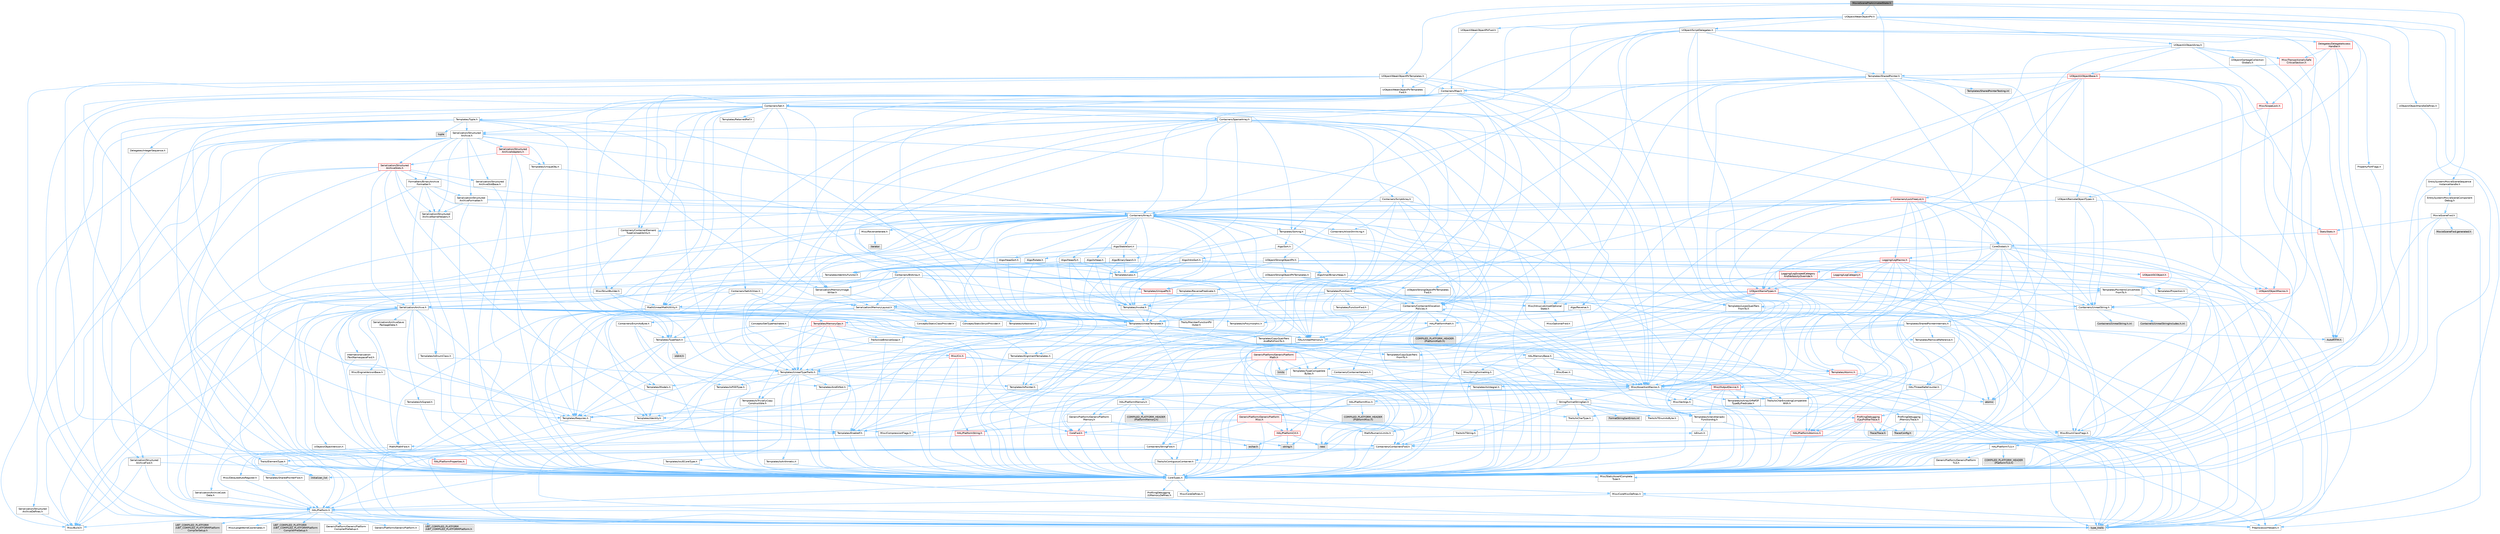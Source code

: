digraph "MovieScenePreAnimatedState.h"
{
 // INTERACTIVE_SVG=YES
 // LATEX_PDF_SIZE
  bgcolor="transparent";
  edge [fontname=Helvetica,fontsize=10,labelfontname=Helvetica,labelfontsize=10];
  node [fontname=Helvetica,fontsize=10,shape=box,height=0.2,width=0.4];
  Node1 [id="Node000001",label="MovieScenePreAnimatedState.h",height=0.2,width=0.4,color="gray40", fillcolor="grey60", style="filled", fontcolor="black",tooltip=" "];
  Node1 -> Node2 [id="edge1_Node000001_Node000002",color="steelblue1",style="solid",tooltip=" "];
  Node2 [id="Node000002",label="Containers/Map.h",height=0.2,width=0.4,color="grey40", fillcolor="white", style="filled",URL="$df/d79/Map_8h.html",tooltip=" "];
  Node2 -> Node3 [id="edge2_Node000002_Node000003",color="steelblue1",style="solid",tooltip=" "];
  Node3 [id="Node000003",label="CoreTypes.h",height=0.2,width=0.4,color="grey40", fillcolor="white", style="filled",URL="$dc/dec/CoreTypes_8h.html",tooltip=" "];
  Node3 -> Node4 [id="edge3_Node000003_Node000004",color="steelblue1",style="solid",tooltip=" "];
  Node4 [id="Node000004",label="HAL/Platform.h",height=0.2,width=0.4,color="grey40", fillcolor="white", style="filled",URL="$d9/dd0/Platform_8h.html",tooltip=" "];
  Node4 -> Node5 [id="edge4_Node000004_Node000005",color="steelblue1",style="solid",tooltip=" "];
  Node5 [id="Node000005",label="Misc/Build.h",height=0.2,width=0.4,color="grey40", fillcolor="white", style="filled",URL="$d3/dbb/Build_8h.html",tooltip=" "];
  Node4 -> Node6 [id="edge5_Node000004_Node000006",color="steelblue1",style="solid",tooltip=" "];
  Node6 [id="Node000006",label="Misc/LargeWorldCoordinates.h",height=0.2,width=0.4,color="grey40", fillcolor="white", style="filled",URL="$d2/dcb/LargeWorldCoordinates_8h.html",tooltip=" "];
  Node4 -> Node7 [id="edge6_Node000004_Node000007",color="steelblue1",style="solid",tooltip=" "];
  Node7 [id="Node000007",label="type_traits",height=0.2,width=0.4,color="grey60", fillcolor="#E0E0E0", style="filled",tooltip=" "];
  Node4 -> Node8 [id="edge7_Node000004_Node000008",color="steelblue1",style="solid",tooltip=" "];
  Node8 [id="Node000008",label="PreprocessorHelpers.h",height=0.2,width=0.4,color="grey40", fillcolor="white", style="filled",URL="$db/ddb/PreprocessorHelpers_8h.html",tooltip=" "];
  Node4 -> Node9 [id="edge8_Node000004_Node000009",color="steelblue1",style="solid",tooltip=" "];
  Node9 [id="Node000009",label="UBT_COMPILED_PLATFORM\l/UBT_COMPILED_PLATFORMPlatform\lCompilerPreSetup.h",height=0.2,width=0.4,color="grey60", fillcolor="#E0E0E0", style="filled",tooltip=" "];
  Node4 -> Node10 [id="edge9_Node000004_Node000010",color="steelblue1",style="solid",tooltip=" "];
  Node10 [id="Node000010",label="GenericPlatform/GenericPlatform\lCompilerPreSetup.h",height=0.2,width=0.4,color="grey40", fillcolor="white", style="filled",URL="$d9/dc8/GenericPlatformCompilerPreSetup_8h.html",tooltip=" "];
  Node4 -> Node11 [id="edge10_Node000004_Node000011",color="steelblue1",style="solid",tooltip=" "];
  Node11 [id="Node000011",label="GenericPlatform/GenericPlatform.h",height=0.2,width=0.4,color="grey40", fillcolor="white", style="filled",URL="$d6/d84/GenericPlatform_8h.html",tooltip=" "];
  Node4 -> Node12 [id="edge11_Node000004_Node000012",color="steelblue1",style="solid",tooltip=" "];
  Node12 [id="Node000012",label="UBT_COMPILED_PLATFORM\l/UBT_COMPILED_PLATFORMPlatform.h",height=0.2,width=0.4,color="grey60", fillcolor="#E0E0E0", style="filled",tooltip=" "];
  Node4 -> Node13 [id="edge12_Node000004_Node000013",color="steelblue1",style="solid",tooltip=" "];
  Node13 [id="Node000013",label="UBT_COMPILED_PLATFORM\l/UBT_COMPILED_PLATFORMPlatform\lCompilerSetup.h",height=0.2,width=0.4,color="grey60", fillcolor="#E0E0E0", style="filled",tooltip=" "];
  Node3 -> Node14 [id="edge13_Node000003_Node000014",color="steelblue1",style="solid",tooltip=" "];
  Node14 [id="Node000014",label="ProfilingDebugging\l/UMemoryDefines.h",height=0.2,width=0.4,color="grey40", fillcolor="white", style="filled",URL="$d2/da2/UMemoryDefines_8h.html",tooltip=" "];
  Node3 -> Node15 [id="edge14_Node000003_Node000015",color="steelblue1",style="solid",tooltip=" "];
  Node15 [id="Node000015",label="Misc/CoreMiscDefines.h",height=0.2,width=0.4,color="grey40", fillcolor="white", style="filled",URL="$da/d38/CoreMiscDefines_8h.html",tooltip=" "];
  Node15 -> Node4 [id="edge15_Node000015_Node000004",color="steelblue1",style="solid",tooltip=" "];
  Node15 -> Node8 [id="edge16_Node000015_Node000008",color="steelblue1",style="solid",tooltip=" "];
  Node3 -> Node16 [id="edge17_Node000003_Node000016",color="steelblue1",style="solid",tooltip=" "];
  Node16 [id="Node000016",label="Misc/CoreDefines.h",height=0.2,width=0.4,color="grey40", fillcolor="white", style="filled",URL="$d3/dd2/CoreDefines_8h.html",tooltip=" "];
  Node2 -> Node17 [id="edge18_Node000002_Node000017",color="steelblue1",style="solid",tooltip=" "];
  Node17 [id="Node000017",label="Algo/Reverse.h",height=0.2,width=0.4,color="grey40", fillcolor="white", style="filled",URL="$d5/d93/Reverse_8h.html",tooltip=" "];
  Node17 -> Node3 [id="edge19_Node000017_Node000003",color="steelblue1",style="solid",tooltip=" "];
  Node17 -> Node18 [id="edge20_Node000017_Node000018",color="steelblue1",style="solid",tooltip=" "];
  Node18 [id="Node000018",label="Templates/UnrealTemplate.h",height=0.2,width=0.4,color="grey40", fillcolor="white", style="filled",URL="$d4/d24/UnrealTemplate_8h.html",tooltip=" "];
  Node18 -> Node3 [id="edge21_Node000018_Node000003",color="steelblue1",style="solid",tooltip=" "];
  Node18 -> Node19 [id="edge22_Node000018_Node000019",color="steelblue1",style="solid",tooltip=" "];
  Node19 [id="Node000019",label="Templates/IsPointer.h",height=0.2,width=0.4,color="grey40", fillcolor="white", style="filled",URL="$d7/d05/IsPointer_8h.html",tooltip=" "];
  Node19 -> Node3 [id="edge23_Node000019_Node000003",color="steelblue1",style="solid",tooltip=" "];
  Node18 -> Node20 [id="edge24_Node000018_Node000020",color="steelblue1",style="solid",tooltip=" "];
  Node20 [id="Node000020",label="HAL/UnrealMemory.h",height=0.2,width=0.4,color="grey40", fillcolor="white", style="filled",URL="$d9/d96/UnrealMemory_8h.html",tooltip=" "];
  Node20 -> Node3 [id="edge25_Node000020_Node000003",color="steelblue1",style="solid",tooltip=" "];
  Node20 -> Node21 [id="edge26_Node000020_Node000021",color="steelblue1",style="solid",tooltip=" "];
  Node21 [id="Node000021",label="GenericPlatform/GenericPlatform\lMemory.h",height=0.2,width=0.4,color="grey40", fillcolor="white", style="filled",URL="$dd/d22/GenericPlatformMemory_8h.html",tooltip=" "];
  Node21 -> Node22 [id="edge27_Node000021_Node000022",color="steelblue1",style="solid",tooltip=" "];
  Node22 [id="Node000022",label="CoreFwd.h",height=0.2,width=0.4,color="red", fillcolor="#FFF0F0", style="filled",URL="$d1/d1e/CoreFwd_8h.html",tooltip=" "];
  Node22 -> Node3 [id="edge28_Node000022_Node000003",color="steelblue1",style="solid",tooltip=" "];
  Node22 -> Node23 [id="edge29_Node000022_Node000023",color="steelblue1",style="solid",tooltip=" "];
  Node23 [id="Node000023",label="Containers/ContainersFwd.h",height=0.2,width=0.4,color="grey40", fillcolor="white", style="filled",URL="$d4/d0a/ContainersFwd_8h.html",tooltip=" "];
  Node23 -> Node4 [id="edge30_Node000023_Node000004",color="steelblue1",style="solid",tooltip=" "];
  Node23 -> Node3 [id="edge31_Node000023_Node000003",color="steelblue1",style="solid",tooltip=" "];
  Node23 -> Node24 [id="edge32_Node000023_Node000024",color="steelblue1",style="solid",tooltip=" "];
  Node24 [id="Node000024",label="Traits/IsContiguousContainer.h",height=0.2,width=0.4,color="grey40", fillcolor="white", style="filled",URL="$d5/d3c/IsContiguousContainer_8h.html",tooltip=" "];
  Node24 -> Node3 [id="edge33_Node000024_Node000003",color="steelblue1",style="solid",tooltip=" "];
  Node24 -> Node25 [id="edge34_Node000024_Node000025",color="steelblue1",style="solid",tooltip=" "];
  Node25 [id="Node000025",label="Misc/StaticAssertComplete\lType.h",height=0.2,width=0.4,color="grey40", fillcolor="white", style="filled",URL="$d5/d4e/StaticAssertCompleteType_8h.html",tooltip=" "];
  Node24 -> Node26 [id="edge35_Node000024_Node000026",color="steelblue1",style="solid",tooltip=" "];
  Node26 [id="Node000026",label="initializer_list",height=0.2,width=0.4,color="grey60", fillcolor="#E0E0E0", style="filled",tooltip=" "];
  Node22 -> Node27 [id="edge36_Node000022_Node000027",color="steelblue1",style="solid",tooltip=" "];
  Node27 [id="Node000027",label="Math/MathFwd.h",height=0.2,width=0.4,color="grey40", fillcolor="white", style="filled",URL="$d2/d10/MathFwd_8h.html",tooltip=" "];
  Node27 -> Node4 [id="edge37_Node000027_Node000004",color="steelblue1",style="solid",tooltip=" "];
  Node21 -> Node3 [id="edge38_Node000021_Node000003",color="steelblue1",style="solid",tooltip=" "];
  Node21 -> Node29 [id="edge39_Node000021_Node000029",color="steelblue1",style="solid",tooltip=" "];
  Node29 [id="Node000029",label="HAL/PlatformString.h",height=0.2,width=0.4,color="red", fillcolor="#FFF0F0", style="filled",URL="$db/db5/PlatformString_8h.html",tooltip=" "];
  Node29 -> Node3 [id="edge40_Node000029_Node000003",color="steelblue1",style="solid",tooltip=" "];
  Node21 -> Node31 [id="edge41_Node000021_Node000031",color="steelblue1",style="solid",tooltip=" "];
  Node31 [id="Node000031",label="string.h",height=0.2,width=0.4,color="grey60", fillcolor="#E0E0E0", style="filled",tooltip=" "];
  Node21 -> Node32 [id="edge42_Node000021_Node000032",color="steelblue1",style="solid",tooltip=" "];
  Node32 [id="Node000032",label="wchar.h",height=0.2,width=0.4,color="grey60", fillcolor="#E0E0E0", style="filled",tooltip=" "];
  Node20 -> Node33 [id="edge43_Node000020_Node000033",color="steelblue1",style="solid",tooltip=" "];
  Node33 [id="Node000033",label="HAL/MemoryBase.h",height=0.2,width=0.4,color="grey40", fillcolor="white", style="filled",URL="$d6/d9f/MemoryBase_8h.html",tooltip=" "];
  Node33 -> Node3 [id="edge44_Node000033_Node000003",color="steelblue1",style="solid",tooltip=" "];
  Node33 -> Node34 [id="edge45_Node000033_Node000034",color="steelblue1",style="solid",tooltip=" "];
  Node34 [id="Node000034",label="HAL/PlatformAtomics.h",height=0.2,width=0.4,color="red", fillcolor="#FFF0F0", style="filled",URL="$d3/d36/PlatformAtomics_8h.html",tooltip=" "];
  Node34 -> Node3 [id="edge46_Node000034_Node000003",color="steelblue1",style="solid",tooltip=" "];
  Node33 -> Node37 [id="edge47_Node000033_Node000037",color="steelblue1",style="solid",tooltip=" "];
  Node37 [id="Node000037",label="HAL/PlatformCrt.h",height=0.2,width=0.4,color="red", fillcolor="#FFF0F0", style="filled",URL="$d8/d75/PlatformCrt_8h.html",tooltip=" "];
  Node37 -> Node38 [id="edge48_Node000037_Node000038",color="steelblue1",style="solid",tooltip=" "];
  Node38 [id="Node000038",label="new",height=0.2,width=0.4,color="grey60", fillcolor="#E0E0E0", style="filled",tooltip=" "];
  Node37 -> Node32 [id="edge49_Node000037_Node000032",color="steelblue1",style="solid",tooltip=" "];
  Node37 -> Node31 [id="edge50_Node000037_Node000031",color="steelblue1",style="solid",tooltip=" "];
  Node33 -> Node45 [id="edge51_Node000033_Node000045",color="steelblue1",style="solid",tooltip=" "];
  Node45 [id="Node000045",label="Misc/Exec.h",height=0.2,width=0.4,color="grey40", fillcolor="white", style="filled",URL="$de/ddb/Exec_8h.html",tooltip=" "];
  Node45 -> Node3 [id="edge52_Node000045_Node000003",color="steelblue1",style="solid",tooltip=" "];
  Node45 -> Node46 [id="edge53_Node000045_Node000046",color="steelblue1",style="solid",tooltip=" "];
  Node46 [id="Node000046",label="Misc/AssertionMacros.h",height=0.2,width=0.4,color="grey40", fillcolor="white", style="filled",URL="$d0/dfa/AssertionMacros_8h.html",tooltip=" "];
  Node46 -> Node3 [id="edge54_Node000046_Node000003",color="steelblue1",style="solid",tooltip=" "];
  Node46 -> Node4 [id="edge55_Node000046_Node000004",color="steelblue1",style="solid",tooltip=" "];
  Node46 -> Node47 [id="edge56_Node000046_Node000047",color="steelblue1",style="solid",tooltip=" "];
  Node47 [id="Node000047",label="HAL/PlatformMisc.h",height=0.2,width=0.4,color="grey40", fillcolor="white", style="filled",URL="$d0/df5/PlatformMisc_8h.html",tooltip=" "];
  Node47 -> Node3 [id="edge57_Node000047_Node000003",color="steelblue1",style="solid",tooltip=" "];
  Node47 -> Node48 [id="edge58_Node000047_Node000048",color="steelblue1",style="solid",tooltip=" "];
  Node48 [id="Node000048",label="GenericPlatform/GenericPlatform\lMisc.h",height=0.2,width=0.4,color="red", fillcolor="#FFF0F0", style="filled",URL="$db/d9a/GenericPlatformMisc_8h.html",tooltip=" "];
  Node48 -> Node49 [id="edge59_Node000048_Node000049",color="steelblue1",style="solid",tooltip=" "];
  Node49 [id="Node000049",label="Containers/StringFwd.h",height=0.2,width=0.4,color="grey40", fillcolor="white", style="filled",URL="$df/d37/StringFwd_8h.html",tooltip=" "];
  Node49 -> Node3 [id="edge60_Node000049_Node000003",color="steelblue1",style="solid",tooltip=" "];
  Node49 -> Node50 [id="edge61_Node000049_Node000050",color="steelblue1",style="solid",tooltip=" "];
  Node50 [id="Node000050",label="Traits/ElementType.h",height=0.2,width=0.4,color="grey40", fillcolor="white", style="filled",URL="$d5/d4f/ElementType_8h.html",tooltip=" "];
  Node50 -> Node4 [id="edge62_Node000050_Node000004",color="steelblue1",style="solid",tooltip=" "];
  Node50 -> Node26 [id="edge63_Node000050_Node000026",color="steelblue1",style="solid",tooltip=" "];
  Node50 -> Node7 [id="edge64_Node000050_Node000007",color="steelblue1",style="solid",tooltip=" "];
  Node49 -> Node24 [id="edge65_Node000049_Node000024",color="steelblue1",style="solid",tooltip=" "];
  Node48 -> Node22 [id="edge66_Node000048_Node000022",color="steelblue1",style="solid",tooltip=" "];
  Node48 -> Node3 [id="edge67_Node000048_Node000003",color="steelblue1",style="solid",tooltip=" "];
  Node48 -> Node37 [id="edge68_Node000048_Node000037",color="steelblue1",style="solid",tooltip=" "];
  Node48 -> Node52 [id="edge69_Node000048_Node000052",color="steelblue1",style="solid",tooltip=" "];
  Node52 [id="Node000052",label="Math/NumericLimits.h",height=0.2,width=0.4,color="grey40", fillcolor="white", style="filled",URL="$df/d1b/NumericLimits_8h.html",tooltip=" "];
  Node52 -> Node3 [id="edge70_Node000052_Node000003",color="steelblue1",style="solid",tooltip=" "];
  Node48 -> Node53 [id="edge71_Node000048_Node000053",color="steelblue1",style="solid",tooltip=" "];
  Node53 [id="Node000053",label="Misc/CompressionFlags.h",height=0.2,width=0.4,color="grey40", fillcolor="white", style="filled",URL="$d9/d76/CompressionFlags_8h.html",tooltip=" "];
  Node48 -> Node54 [id="edge72_Node000048_Node000054",color="steelblue1",style="solid",tooltip=" "];
  Node54 [id="Node000054",label="Misc/EnumClassFlags.h",height=0.2,width=0.4,color="grey40", fillcolor="white", style="filled",URL="$d8/de7/EnumClassFlags_8h.html",tooltip=" "];
  Node47 -> Node57 [id="edge73_Node000047_Node000057",color="steelblue1",style="solid",tooltip=" "];
  Node57 [id="Node000057",label="COMPILED_PLATFORM_HEADER\l(PlatformMisc.h)",height=0.2,width=0.4,color="grey60", fillcolor="#E0E0E0", style="filled",tooltip=" "];
  Node47 -> Node58 [id="edge74_Node000047_Node000058",color="steelblue1",style="solid",tooltip=" "];
  Node58 [id="Node000058",label="ProfilingDebugging\l/CpuProfilerTrace.h",height=0.2,width=0.4,color="red", fillcolor="#FFF0F0", style="filled",URL="$da/dcb/CpuProfilerTrace_8h.html",tooltip=" "];
  Node58 -> Node3 [id="edge75_Node000058_Node000003",color="steelblue1",style="solid",tooltip=" "];
  Node58 -> Node23 [id="edge76_Node000058_Node000023",color="steelblue1",style="solid",tooltip=" "];
  Node58 -> Node34 [id="edge77_Node000058_Node000034",color="steelblue1",style="solid",tooltip=" "];
  Node58 -> Node8 [id="edge78_Node000058_Node000008",color="steelblue1",style="solid",tooltip=" "];
  Node58 -> Node5 [id="edge79_Node000058_Node000005",color="steelblue1",style="solid",tooltip=" "];
  Node58 -> Node59 [id="edge80_Node000058_Node000059",color="steelblue1",style="solid",tooltip=" "];
  Node59 [id="Node000059",label="Trace/Config.h",height=0.2,width=0.4,color="grey60", fillcolor="#E0E0E0", style="filled",tooltip=" "];
  Node58 -> Node62 [id="edge81_Node000058_Node000062",color="steelblue1",style="solid",tooltip=" "];
  Node62 [id="Node000062",label="Trace/Trace.h",height=0.2,width=0.4,color="grey60", fillcolor="#E0E0E0", style="filled",tooltip=" "];
  Node46 -> Node8 [id="edge82_Node000046_Node000008",color="steelblue1",style="solid",tooltip=" "];
  Node46 -> Node63 [id="edge83_Node000046_Node000063",color="steelblue1",style="solid",tooltip=" "];
  Node63 [id="Node000063",label="Templates/EnableIf.h",height=0.2,width=0.4,color="grey40", fillcolor="white", style="filled",URL="$d7/d60/EnableIf_8h.html",tooltip=" "];
  Node63 -> Node3 [id="edge84_Node000063_Node000003",color="steelblue1",style="solid",tooltip=" "];
  Node46 -> Node64 [id="edge85_Node000046_Node000064",color="steelblue1",style="solid",tooltip=" "];
  Node64 [id="Node000064",label="Templates/IsArrayOrRefOf\lTypeByPredicate.h",height=0.2,width=0.4,color="grey40", fillcolor="white", style="filled",URL="$d6/da1/IsArrayOrRefOfTypeByPredicate_8h.html",tooltip=" "];
  Node64 -> Node3 [id="edge86_Node000064_Node000003",color="steelblue1",style="solid",tooltip=" "];
  Node46 -> Node65 [id="edge87_Node000046_Node000065",color="steelblue1",style="solid",tooltip=" "];
  Node65 [id="Node000065",label="Templates/IsValidVariadic\lFunctionArg.h",height=0.2,width=0.4,color="grey40", fillcolor="white", style="filled",URL="$d0/dc8/IsValidVariadicFunctionArg_8h.html",tooltip=" "];
  Node65 -> Node3 [id="edge88_Node000065_Node000003",color="steelblue1",style="solid",tooltip=" "];
  Node65 -> Node66 [id="edge89_Node000065_Node000066",color="steelblue1",style="solid",tooltip=" "];
  Node66 [id="Node000066",label="IsEnum.h",height=0.2,width=0.4,color="grey40", fillcolor="white", style="filled",URL="$d4/de5/IsEnum_8h.html",tooltip=" "];
  Node65 -> Node7 [id="edge90_Node000065_Node000007",color="steelblue1",style="solid",tooltip=" "];
  Node46 -> Node67 [id="edge91_Node000046_Node000067",color="steelblue1",style="solid",tooltip=" "];
  Node67 [id="Node000067",label="Traits/IsCharEncodingCompatible\lWith.h",height=0.2,width=0.4,color="grey40", fillcolor="white", style="filled",URL="$df/dd1/IsCharEncodingCompatibleWith_8h.html",tooltip=" "];
  Node67 -> Node7 [id="edge92_Node000067_Node000007",color="steelblue1",style="solid",tooltip=" "];
  Node67 -> Node68 [id="edge93_Node000067_Node000068",color="steelblue1",style="solid",tooltip=" "];
  Node68 [id="Node000068",label="Traits/IsCharType.h",height=0.2,width=0.4,color="grey40", fillcolor="white", style="filled",URL="$db/d51/IsCharType_8h.html",tooltip=" "];
  Node68 -> Node3 [id="edge94_Node000068_Node000003",color="steelblue1",style="solid",tooltip=" "];
  Node46 -> Node69 [id="edge95_Node000046_Node000069",color="steelblue1",style="solid",tooltip=" "];
  Node69 [id="Node000069",label="Misc/VarArgs.h",height=0.2,width=0.4,color="grey40", fillcolor="white", style="filled",URL="$d5/d6f/VarArgs_8h.html",tooltip=" "];
  Node69 -> Node3 [id="edge96_Node000069_Node000003",color="steelblue1",style="solid",tooltip=" "];
  Node46 -> Node70 [id="edge97_Node000046_Node000070",color="steelblue1",style="solid",tooltip=" "];
  Node70 [id="Node000070",label="String/FormatStringSan.h",height=0.2,width=0.4,color="grey40", fillcolor="white", style="filled",URL="$d3/d8b/FormatStringSan_8h.html",tooltip=" "];
  Node70 -> Node7 [id="edge98_Node000070_Node000007",color="steelblue1",style="solid",tooltip=" "];
  Node70 -> Node3 [id="edge99_Node000070_Node000003",color="steelblue1",style="solid",tooltip=" "];
  Node70 -> Node71 [id="edge100_Node000070_Node000071",color="steelblue1",style="solid",tooltip=" "];
  Node71 [id="Node000071",label="Templates/Requires.h",height=0.2,width=0.4,color="grey40", fillcolor="white", style="filled",URL="$dc/d96/Requires_8h.html",tooltip=" "];
  Node71 -> Node63 [id="edge101_Node000071_Node000063",color="steelblue1",style="solid",tooltip=" "];
  Node71 -> Node7 [id="edge102_Node000071_Node000007",color="steelblue1",style="solid",tooltip=" "];
  Node70 -> Node72 [id="edge103_Node000070_Node000072",color="steelblue1",style="solid",tooltip=" "];
  Node72 [id="Node000072",label="Templates/Identity.h",height=0.2,width=0.4,color="grey40", fillcolor="white", style="filled",URL="$d0/dd5/Identity_8h.html",tooltip=" "];
  Node70 -> Node65 [id="edge104_Node000070_Node000065",color="steelblue1",style="solid",tooltip=" "];
  Node70 -> Node68 [id="edge105_Node000070_Node000068",color="steelblue1",style="solid",tooltip=" "];
  Node70 -> Node73 [id="edge106_Node000070_Node000073",color="steelblue1",style="solid",tooltip=" "];
  Node73 [id="Node000073",label="Traits/IsTEnumAsByte.h",height=0.2,width=0.4,color="grey40", fillcolor="white", style="filled",URL="$d1/de6/IsTEnumAsByte_8h.html",tooltip=" "];
  Node70 -> Node74 [id="edge107_Node000070_Node000074",color="steelblue1",style="solid",tooltip=" "];
  Node74 [id="Node000074",label="Traits/IsTString.h",height=0.2,width=0.4,color="grey40", fillcolor="white", style="filled",URL="$d0/df8/IsTString_8h.html",tooltip=" "];
  Node74 -> Node23 [id="edge108_Node000074_Node000023",color="steelblue1",style="solid",tooltip=" "];
  Node70 -> Node23 [id="edge109_Node000070_Node000023",color="steelblue1",style="solid",tooltip=" "];
  Node70 -> Node75 [id="edge110_Node000070_Node000075",color="steelblue1",style="solid",tooltip=" "];
  Node75 [id="Node000075",label="FormatStringSanErrors.inl",height=0.2,width=0.4,color="grey60", fillcolor="#E0E0E0", style="filled",tooltip=" "];
  Node46 -> Node76 [id="edge111_Node000046_Node000076",color="steelblue1",style="solid",tooltip=" "];
  Node76 [id="Node000076",label="atomic",height=0.2,width=0.4,color="grey60", fillcolor="#E0E0E0", style="filled",tooltip=" "];
  Node33 -> Node77 [id="edge112_Node000033_Node000077",color="steelblue1",style="solid",tooltip=" "];
  Node77 [id="Node000077",label="Misc/OutputDevice.h",height=0.2,width=0.4,color="red", fillcolor="#FFF0F0", style="filled",URL="$d7/d32/OutputDevice_8h.html",tooltip=" "];
  Node77 -> Node22 [id="edge113_Node000077_Node000022",color="steelblue1",style="solid",tooltip=" "];
  Node77 -> Node3 [id="edge114_Node000077_Node000003",color="steelblue1",style="solid",tooltip=" "];
  Node77 -> Node69 [id="edge115_Node000077_Node000069",color="steelblue1",style="solid",tooltip=" "];
  Node77 -> Node64 [id="edge116_Node000077_Node000064",color="steelblue1",style="solid",tooltip=" "];
  Node77 -> Node65 [id="edge117_Node000077_Node000065",color="steelblue1",style="solid",tooltip=" "];
  Node77 -> Node67 [id="edge118_Node000077_Node000067",color="steelblue1",style="solid",tooltip=" "];
  Node33 -> Node79 [id="edge119_Node000033_Node000079",color="steelblue1",style="solid",tooltip=" "];
  Node79 [id="Node000079",label="Templates/Atomic.h",height=0.2,width=0.4,color="red", fillcolor="#FFF0F0", style="filled",URL="$d3/d91/Atomic_8h.html",tooltip=" "];
  Node79 -> Node80 [id="edge120_Node000079_Node000080",color="steelblue1",style="solid",tooltip=" "];
  Node80 [id="Node000080",label="HAL/ThreadSafeCounter.h",height=0.2,width=0.4,color="grey40", fillcolor="white", style="filled",URL="$dc/dc9/ThreadSafeCounter_8h.html",tooltip=" "];
  Node80 -> Node3 [id="edge121_Node000080_Node000003",color="steelblue1",style="solid",tooltip=" "];
  Node80 -> Node34 [id="edge122_Node000080_Node000034",color="steelblue1",style="solid",tooltip=" "];
  Node79 -> Node82 [id="edge123_Node000079_Node000082",color="steelblue1",style="solid",tooltip=" "];
  Node82 [id="Node000082",label="Templates/IsIntegral.h",height=0.2,width=0.4,color="grey40", fillcolor="white", style="filled",URL="$da/d64/IsIntegral_8h.html",tooltip=" "];
  Node82 -> Node3 [id="edge124_Node000082_Node000003",color="steelblue1",style="solid",tooltip=" "];
  Node79 -> Node76 [id="edge125_Node000079_Node000076",color="steelblue1",style="solid",tooltip=" "];
  Node20 -> Node88 [id="edge126_Node000020_Node000088",color="steelblue1",style="solid",tooltip=" "];
  Node88 [id="Node000088",label="HAL/PlatformMemory.h",height=0.2,width=0.4,color="grey40", fillcolor="white", style="filled",URL="$de/d68/PlatformMemory_8h.html",tooltip=" "];
  Node88 -> Node3 [id="edge127_Node000088_Node000003",color="steelblue1",style="solid",tooltip=" "];
  Node88 -> Node21 [id="edge128_Node000088_Node000021",color="steelblue1",style="solid",tooltip=" "];
  Node88 -> Node89 [id="edge129_Node000088_Node000089",color="steelblue1",style="solid",tooltip=" "];
  Node89 [id="Node000089",label="COMPILED_PLATFORM_HEADER\l(PlatformMemory.h)",height=0.2,width=0.4,color="grey60", fillcolor="#E0E0E0", style="filled",tooltip=" "];
  Node20 -> Node90 [id="edge130_Node000020_Node000090",color="steelblue1",style="solid",tooltip=" "];
  Node90 [id="Node000090",label="ProfilingDebugging\l/MemoryTrace.h",height=0.2,width=0.4,color="grey40", fillcolor="white", style="filled",URL="$da/dd7/MemoryTrace_8h.html",tooltip=" "];
  Node90 -> Node4 [id="edge131_Node000090_Node000004",color="steelblue1",style="solid",tooltip=" "];
  Node90 -> Node54 [id="edge132_Node000090_Node000054",color="steelblue1",style="solid",tooltip=" "];
  Node90 -> Node59 [id="edge133_Node000090_Node000059",color="steelblue1",style="solid",tooltip=" "];
  Node90 -> Node62 [id="edge134_Node000090_Node000062",color="steelblue1",style="solid",tooltip=" "];
  Node20 -> Node19 [id="edge135_Node000020_Node000019",color="steelblue1",style="solid",tooltip=" "];
  Node18 -> Node91 [id="edge136_Node000018_Node000091",color="steelblue1",style="solid",tooltip=" "];
  Node91 [id="Node000091",label="Templates/CopyQualifiers\lAndRefsFromTo.h",height=0.2,width=0.4,color="grey40", fillcolor="white", style="filled",URL="$d3/db3/CopyQualifiersAndRefsFromTo_8h.html",tooltip=" "];
  Node91 -> Node92 [id="edge137_Node000091_Node000092",color="steelblue1",style="solid",tooltip=" "];
  Node92 [id="Node000092",label="Templates/CopyQualifiers\lFromTo.h",height=0.2,width=0.4,color="grey40", fillcolor="white", style="filled",URL="$d5/db4/CopyQualifiersFromTo_8h.html",tooltip=" "];
  Node18 -> Node93 [id="edge138_Node000018_Node000093",color="steelblue1",style="solid",tooltip=" "];
  Node93 [id="Node000093",label="Templates/UnrealTypeTraits.h",height=0.2,width=0.4,color="grey40", fillcolor="white", style="filled",URL="$d2/d2d/UnrealTypeTraits_8h.html",tooltip=" "];
  Node93 -> Node3 [id="edge139_Node000093_Node000003",color="steelblue1",style="solid",tooltip=" "];
  Node93 -> Node19 [id="edge140_Node000093_Node000019",color="steelblue1",style="solid",tooltip=" "];
  Node93 -> Node46 [id="edge141_Node000093_Node000046",color="steelblue1",style="solid",tooltip=" "];
  Node93 -> Node84 [id="edge142_Node000093_Node000084",color="steelblue1",style="solid",tooltip=" "];
  Node84 [id="Node000084",label="Templates/AndOrNot.h",height=0.2,width=0.4,color="grey40", fillcolor="white", style="filled",URL="$db/d0a/AndOrNot_8h.html",tooltip=" "];
  Node84 -> Node3 [id="edge143_Node000084_Node000003",color="steelblue1",style="solid",tooltip=" "];
  Node93 -> Node63 [id="edge144_Node000093_Node000063",color="steelblue1",style="solid",tooltip=" "];
  Node93 -> Node94 [id="edge145_Node000093_Node000094",color="steelblue1",style="solid",tooltip=" "];
  Node94 [id="Node000094",label="Templates/IsArithmetic.h",height=0.2,width=0.4,color="grey40", fillcolor="white", style="filled",URL="$d2/d5d/IsArithmetic_8h.html",tooltip=" "];
  Node94 -> Node3 [id="edge146_Node000094_Node000003",color="steelblue1",style="solid",tooltip=" "];
  Node93 -> Node66 [id="edge147_Node000093_Node000066",color="steelblue1",style="solid",tooltip=" "];
  Node93 -> Node95 [id="edge148_Node000093_Node000095",color="steelblue1",style="solid",tooltip=" "];
  Node95 [id="Node000095",label="Templates/Models.h",height=0.2,width=0.4,color="grey40", fillcolor="white", style="filled",URL="$d3/d0c/Models_8h.html",tooltip=" "];
  Node95 -> Node72 [id="edge149_Node000095_Node000072",color="steelblue1",style="solid",tooltip=" "];
  Node93 -> Node96 [id="edge150_Node000093_Node000096",color="steelblue1",style="solid",tooltip=" "];
  Node96 [id="Node000096",label="Templates/IsPODType.h",height=0.2,width=0.4,color="grey40", fillcolor="white", style="filled",URL="$d7/db1/IsPODType_8h.html",tooltip=" "];
  Node96 -> Node3 [id="edge151_Node000096_Node000003",color="steelblue1",style="solid",tooltip=" "];
  Node93 -> Node97 [id="edge152_Node000093_Node000097",color="steelblue1",style="solid",tooltip=" "];
  Node97 [id="Node000097",label="Templates/IsUECoreType.h",height=0.2,width=0.4,color="grey40", fillcolor="white", style="filled",URL="$d1/db8/IsUECoreType_8h.html",tooltip=" "];
  Node97 -> Node3 [id="edge153_Node000097_Node000003",color="steelblue1",style="solid",tooltip=" "];
  Node97 -> Node7 [id="edge154_Node000097_Node000007",color="steelblue1",style="solid",tooltip=" "];
  Node93 -> Node85 [id="edge155_Node000093_Node000085",color="steelblue1",style="solid",tooltip=" "];
  Node85 [id="Node000085",label="Templates/IsTriviallyCopy\lConstructible.h",height=0.2,width=0.4,color="grey40", fillcolor="white", style="filled",URL="$d3/d78/IsTriviallyCopyConstructible_8h.html",tooltip=" "];
  Node85 -> Node3 [id="edge156_Node000085_Node000003",color="steelblue1",style="solid",tooltip=" "];
  Node85 -> Node7 [id="edge157_Node000085_Node000007",color="steelblue1",style="solid",tooltip=" "];
  Node18 -> Node98 [id="edge158_Node000018_Node000098",color="steelblue1",style="solid",tooltip=" "];
  Node98 [id="Node000098",label="Templates/RemoveReference.h",height=0.2,width=0.4,color="grey40", fillcolor="white", style="filled",URL="$da/dbe/RemoveReference_8h.html",tooltip=" "];
  Node98 -> Node3 [id="edge159_Node000098_Node000003",color="steelblue1",style="solid",tooltip=" "];
  Node18 -> Node71 [id="edge160_Node000018_Node000071",color="steelblue1",style="solid",tooltip=" "];
  Node18 -> Node99 [id="edge161_Node000018_Node000099",color="steelblue1",style="solid",tooltip=" "];
  Node99 [id="Node000099",label="Templates/TypeCompatible\lBytes.h",height=0.2,width=0.4,color="grey40", fillcolor="white", style="filled",URL="$df/d0a/TypeCompatibleBytes_8h.html",tooltip=" "];
  Node99 -> Node3 [id="edge162_Node000099_Node000003",color="steelblue1",style="solid",tooltip=" "];
  Node99 -> Node31 [id="edge163_Node000099_Node000031",color="steelblue1",style="solid",tooltip=" "];
  Node99 -> Node38 [id="edge164_Node000099_Node000038",color="steelblue1",style="solid",tooltip=" "];
  Node99 -> Node7 [id="edge165_Node000099_Node000007",color="steelblue1",style="solid",tooltip=" "];
  Node18 -> Node72 [id="edge166_Node000018_Node000072",color="steelblue1",style="solid",tooltip=" "];
  Node18 -> Node24 [id="edge167_Node000018_Node000024",color="steelblue1",style="solid",tooltip=" "];
  Node18 -> Node100 [id="edge168_Node000018_Node000100",color="steelblue1",style="solid",tooltip=" "];
  Node100 [id="Node000100",label="Traits/UseBitwiseSwap.h",height=0.2,width=0.4,color="grey40", fillcolor="white", style="filled",URL="$db/df3/UseBitwiseSwap_8h.html",tooltip=" "];
  Node100 -> Node3 [id="edge169_Node000100_Node000003",color="steelblue1",style="solid",tooltip=" "];
  Node100 -> Node7 [id="edge170_Node000100_Node000007",color="steelblue1",style="solid",tooltip=" "];
  Node18 -> Node7 [id="edge171_Node000018_Node000007",color="steelblue1",style="solid",tooltip=" "];
  Node2 -> Node101 [id="edge172_Node000002_Node000101",color="steelblue1",style="solid",tooltip=" "];
  Node101 [id="Node000101",label="Containers/ContainerElement\lTypeCompatibility.h",height=0.2,width=0.4,color="grey40", fillcolor="white", style="filled",URL="$df/ddf/ContainerElementTypeCompatibility_8h.html",tooltip=" "];
  Node101 -> Node3 [id="edge173_Node000101_Node000003",color="steelblue1",style="solid",tooltip=" "];
  Node101 -> Node93 [id="edge174_Node000101_Node000093",color="steelblue1",style="solid",tooltip=" "];
  Node2 -> Node102 [id="edge175_Node000002_Node000102",color="steelblue1",style="solid",tooltip=" "];
  Node102 [id="Node000102",label="Containers/Set.h",height=0.2,width=0.4,color="grey40", fillcolor="white", style="filled",URL="$d4/d45/Set_8h.html",tooltip=" "];
  Node102 -> Node103 [id="edge176_Node000102_Node000103",color="steelblue1",style="solid",tooltip=" "];
  Node103 [id="Node000103",label="Containers/ContainerAllocation\lPolicies.h",height=0.2,width=0.4,color="grey40", fillcolor="white", style="filled",URL="$d7/dff/ContainerAllocationPolicies_8h.html",tooltip=" "];
  Node103 -> Node3 [id="edge177_Node000103_Node000003",color="steelblue1",style="solid",tooltip=" "];
  Node103 -> Node104 [id="edge178_Node000103_Node000104",color="steelblue1",style="solid",tooltip=" "];
  Node104 [id="Node000104",label="Containers/ContainerHelpers.h",height=0.2,width=0.4,color="grey40", fillcolor="white", style="filled",URL="$d7/d33/ContainerHelpers_8h.html",tooltip=" "];
  Node104 -> Node3 [id="edge179_Node000104_Node000003",color="steelblue1",style="solid",tooltip=" "];
  Node103 -> Node103 [id="edge180_Node000103_Node000103",color="steelblue1",style="solid",tooltip=" "];
  Node103 -> Node105 [id="edge181_Node000103_Node000105",color="steelblue1",style="solid",tooltip=" "];
  Node105 [id="Node000105",label="HAL/PlatformMath.h",height=0.2,width=0.4,color="grey40", fillcolor="white", style="filled",URL="$dc/d53/PlatformMath_8h.html",tooltip=" "];
  Node105 -> Node3 [id="edge182_Node000105_Node000003",color="steelblue1",style="solid",tooltip=" "];
  Node105 -> Node106 [id="edge183_Node000105_Node000106",color="steelblue1",style="solid",tooltip=" "];
  Node106 [id="Node000106",label="GenericPlatform/GenericPlatform\lMath.h",height=0.2,width=0.4,color="red", fillcolor="#FFF0F0", style="filled",URL="$d5/d79/GenericPlatformMath_8h.html",tooltip=" "];
  Node106 -> Node3 [id="edge184_Node000106_Node000003",color="steelblue1",style="solid",tooltip=" "];
  Node106 -> Node23 [id="edge185_Node000106_Node000023",color="steelblue1",style="solid",tooltip=" "];
  Node106 -> Node37 [id="edge186_Node000106_Node000037",color="steelblue1",style="solid",tooltip=" "];
  Node106 -> Node84 [id="edge187_Node000106_Node000084",color="steelblue1",style="solid",tooltip=" "];
  Node106 -> Node93 [id="edge188_Node000106_Node000093",color="steelblue1",style="solid",tooltip=" "];
  Node106 -> Node71 [id="edge189_Node000106_Node000071",color="steelblue1",style="solid",tooltip=" "];
  Node106 -> Node99 [id="edge190_Node000106_Node000099",color="steelblue1",style="solid",tooltip=" "];
  Node106 -> Node111 [id="edge191_Node000106_Node000111",color="steelblue1",style="solid",tooltip=" "];
  Node111 [id="Node000111",label="limits",height=0.2,width=0.4,color="grey60", fillcolor="#E0E0E0", style="filled",tooltip=" "];
  Node106 -> Node7 [id="edge192_Node000106_Node000007",color="steelblue1",style="solid",tooltip=" "];
  Node105 -> Node112 [id="edge193_Node000105_Node000112",color="steelblue1",style="solid",tooltip=" "];
  Node112 [id="Node000112",label="COMPILED_PLATFORM_HEADER\l(PlatformMath.h)",height=0.2,width=0.4,color="grey60", fillcolor="#E0E0E0", style="filled",tooltip=" "];
  Node103 -> Node20 [id="edge194_Node000103_Node000020",color="steelblue1",style="solid",tooltip=" "];
  Node103 -> Node52 [id="edge195_Node000103_Node000052",color="steelblue1",style="solid",tooltip=" "];
  Node103 -> Node46 [id="edge196_Node000103_Node000046",color="steelblue1",style="solid",tooltip=" "];
  Node103 -> Node113 [id="edge197_Node000103_Node000113",color="steelblue1",style="solid",tooltip=" "];
  Node113 [id="Node000113",label="Templates/IsPolymorphic.h",height=0.2,width=0.4,color="grey40", fillcolor="white", style="filled",URL="$dc/d20/IsPolymorphic_8h.html",tooltip=" "];
  Node103 -> Node114 [id="edge198_Node000103_Node000114",color="steelblue1",style="solid",tooltip=" "];
  Node114 [id="Node000114",label="Templates/MemoryOps.h",height=0.2,width=0.4,color="red", fillcolor="#FFF0F0", style="filled",URL="$db/dea/MemoryOps_8h.html",tooltip=" "];
  Node114 -> Node3 [id="edge199_Node000114_Node000003",color="steelblue1",style="solid",tooltip=" "];
  Node114 -> Node20 [id="edge200_Node000114_Node000020",color="steelblue1",style="solid",tooltip=" "];
  Node114 -> Node85 [id="edge201_Node000114_Node000085",color="steelblue1",style="solid",tooltip=" "];
  Node114 -> Node71 [id="edge202_Node000114_Node000071",color="steelblue1",style="solid",tooltip=" "];
  Node114 -> Node93 [id="edge203_Node000114_Node000093",color="steelblue1",style="solid",tooltip=" "];
  Node114 -> Node100 [id="edge204_Node000114_Node000100",color="steelblue1",style="solid",tooltip=" "];
  Node114 -> Node38 [id="edge205_Node000114_Node000038",color="steelblue1",style="solid",tooltip=" "];
  Node114 -> Node7 [id="edge206_Node000114_Node000007",color="steelblue1",style="solid",tooltip=" "];
  Node103 -> Node99 [id="edge207_Node000103_Node000099",color="steelblue1",style="solid",tooltip=" "];
  Node103 -> Node7 [id="edge208_Node000103_Node000007",color="steelblue1",style="solid",tooltip=" "];
  Node102 -> Node101 [id="edge209_Node000102_Node000101",color="steelblue1",style="solid",tooltip=" "];
  Node102 -> Node115 [id="edge210_Node000102_Node000115",color="steelblue1",style="solid",tooltip=" "];
  Node115 [id="Node000115",label="Containers/SetUtilities.h",height=0.2,width=0.4,color="grey40", fillcolor="white", style="filled",URL="$dc/de5/SetUtilities_8h.html",tooltip=" "];
  Node115 -> Node3 [id="edge211_Node000115_Node000003",color="steelblue1",style="solid",tooltip=" "];
  Node115 -> Node116 [id="edge212_Node000115_Node000116",color="steelblue1",style="solid",tooltip=" "];
  Node116 [id="Node000116",label="Serialization/MemoryLayout.h",height=0.2,width=0.4,color="grey40", fillcolor="white", style="filled",URL="$d7/d66/MemoryLayout_8h.html",tooltip=" "];
  Node116 -> Node117 [id="edge213_Node000116_Node000117",color="steelblue1",style="solid",tooltip=" "];
  Node117 [id="Node000117",label="Concepts/StaticClassProvider.h",height=0.2,width=0.4,color="grey40", fillcolor="white", style="filled",URL="$dd/d83/StaticClassProvider_8h.html",tooltip=" "];
  Node116 -> Node118 [id="edge214_Node000116_Node000118",color="steelblue1",style="solid",tooltip=" "];
  Node118 [id="Node000118",label="Concepts/StaticStructProvider.h",height=0.2,width=0.4,color="grey40", fillcolor="white", style="filled",URL="$d5/d77/StaticStructProvider_8h.html",tooltip=" "];
  Node116 -> Node119 [id="edge215_Node000116_Node000119",color="steelblue1",style="solid",tooltip=" "];
  Node119 [id="Node000119",label="Containers/EnumAsByte.h",height=0.2,width=0.4,color="grey40", fillcolor="white", style="filled",URL="$d6/d9a/EnumAsByte_8h.html",tooltip=" "];
  Node119 -> Node3 [id="edge216_Node000119_Node000003",color="steelblue1",style="solid",tooltip=" "];
  Node119 -> Node96 [id="edge217_Node000119_Node000096",color="steelblue1",style="solid",tooltip=" "];
  Node119 -> Node120 [id="edge218_Node000119_Node000120",color="steelblue1",style="solid",tooltip=" "];
  Node120 [id="Node000120",label="Templates/TypeHash.h",height=0.2,width=0.4,color="grey40", fillcolor="white", style="filled",URL="$d1/d62/TypeHash_8h.html",tooltip=" "];
  Node120 -> Node3 [id="edge219_Node000120_Node000003",color="steelblue1",style="solid",tooltip=" "];
  Node120 -> Node71 [id="edge220_Node000120_Node000071",color="steelblue1",style="solid",tooltip=" "];
  Node120 -> Node121 [id="edge221_Node000120_Node000121",color="steelblue1",style="solid",tooltip=" "];
  Node121 [id="Node000121",label="Misc/Crc.h",height=0.2,width=0.4,color="red", fillcolor="#FFF0F0", style="filled",URL="$d4/dd2/Crc_8h.html",tooltip=" "];
  Node121 -> Node3 [id="edge222_Node000121_Node000003",color="steelblue1",style="solid",tooltip=" "];
  Node121 -> Node29 [id="edge223_Node000121_Node000029",color="steelblue1",style="solid",tooltip=" "];
  Node121 -> Node46 [id="edge224_Node000121_Node000046",color="steelblue1",style="solid",tooltip=" "];
  Node121 -> Node93 [id="edge225_Node000121_Node000093",color="steelblue1",style="solid",tooltip=" "];
  Node121 -> Node68 [id="edge226_Node000121_Node000068",color="steelblue1",style="solid",tooltip=" "];
  Node120 -> Node126 [id="edge227_Node000120_Node000126",color="steelblue1",style="solid",tooltip=" "];
  Node126 [id="Node000126",label="stdint.h",height=0.2,width=0.4,color="grey60", fillcolor="#E0E0E0", style="filled",tooltip=" "];
  Node120 -> Node7 [id="edge228_Node000120_Node000007",color="steelblue1",style="solid",tooltip=" "];
  Node116 -> Node49 [id="edge229_Node000116_Node000049",color="steelblue1",style="solid",tooltip=" "];
  Node116 -> Node20 [id="edge230_Node000116_Node000020",color="steelblue1",style="solid",tooltip=" "];
  Node116 -> Node127 [id="edge231_Node000116_Node000127",color="steelblue1",style="solid",tooltip=" "];
  Node127 [id="Node000127",label="Misc/DelayedAutoRegister.h",height=0.2,width=0.4,color="grey40", fillcolor="white", style="filled",URL="$d1/dda/DelayedAutoRegister_8h.html",tooltip=" "];
  Node127 -> Node4 [id="edge232_Node000127_Node000004",color="steelblue1",style="solid",tooltip=" "];
  Node116 -> Node63 [id="edge233_Node000116_Node000063",color="steelblue1",style="solid",tooltip=" "];
  Node116 -> Node128 [id="edge234_Node000116_Node000128",color="steelblue1",style="solid",tooltip=" "];
  Node128 [id="Node000128",label="Templates/IsAbstract.h",height=0.2,width=0.4,color="grey40", fillcolor="white", style="filled",URL="$d8/db7/IsAbstract_8h.html",tooltip=" "];
  Node116 -> Node113 [id="edge235_Node000116_Node000113",color="steelblue1",style="solid",tooltip=" "];
  Node116 -> Node95 [id="edge236_Node000116_Node000095",color="steelblue1",style="solid",tooltip=" "];
  Node116 -> Node18 [id="edge237_Node000116_Node000018",color="steelblue1",style="solid",tooltip=" "];
  Node115 -> Node114 [id="edge238_Node000115_Node000114",color="steelblue1",style="solid",tooltip=" "];
  Node115 -> Node93 [id="edge239_Node000115_Node000093",color="steelblue1",style="solid",tooltip=" "];
  Node102 -> Node129 [id="edge240_Node000102_Node000129",color="steelblue1",style="solid",tooltip=" "];
  Node129 [id="Node000129",label="Containers/SparseArray.h",height=0.2,width=0.4,color="grey40", fillcolor="white", style="filled",URL="$d5/dbf/SparseArray_8h.html",tooltip=" "];
  Node129 -> Node3 [id="edge241_Node000129_Node000003",color="steelblue1",style="solid",tooltip=" "];
  Node129 -> Node46 [id="edge242_Node000129_Node000046",color="steelblue1",style="solid",tooltip=" "];
  Node129 -> Node20 [id="edge243_Node000129_Node000020",color="steelblue1",style="solid",tooltip=" "];
  Node129 -> Node93 [id="edge244_Node000129_Node000093",color="steelblue1",style="solid",tooltip=" "];
  Node129 -> Node18 [id="edge245_Node000129_Node000018",color="steelblue1",style="solid",tooltip=" "];
  Node129 -> Node103 [id="edge246_Node000129_Node000103",color="steelblue1",style="solid",tooltip=" "];
  Node129 -> Node130 [id="edge247_Node000129_Node000130",color="steelblue1",style="solid",tooltip=" "];
  Node130 [id="Node000130",label="Templates/Less.h",height=0.2,width=0.4,color="grey40", fillcolor="white", style="filled",URL="$de/dc8/Less_8h.html",tooltip=" "];
  Node130 -> Node3 [id="edge248_Node000130_Node000003",color="steelblue1",style="solid",tooltip=" "];
  Node130 -> Node18 [id="edge249_Node000130_Node000018",color="steelblue1",style="solid",tooltip=" "];
  Node129 -> Node131 [id="edge250_Node000129_Node000131",color="steelblue1",style="solid",tooltip=" "];
  Node131 [id="Node000131",label="Containers/Array.h",height=0.2,width=0.4,color="grey40", fillcolor="white", style="filled",URL="$df/dd0/Array_8h.html",tooltip=" "];
  Node131 -> Node3 [id="edge251_Node000131_Node000003",color="steelblue1",style="solid",tooltip=" "];
  Node131 -> Node46 [id="edge252_Node000131_Node000046",color="steelblue1",style="solid",tooltip=" "];
  Node131 -> Node132 [id="edge253_Node000131_Node000132",color="steelblue1",style="solid",tooltip=" "];
  Node132 [id="Node000132",label="Misc/IntrusiveUnsetOptional\lState.h",height=0.2,width=0.4,color="grey40", fillcolor="white", style="filled",URL="$d2/d0a/IntrusiveUnsetOptionalState_8h.html",tooltip=" "];
  Node132 -> Node133 [id="edge254_Node000132_Node000133",color="steelblue1",style="solid",tooltip=" "];
  Node133 [id="Node000133",label="Misc/OptionalFwd.h",height=0.2,width=0.4,color="grey40", fillcolor="white", style="filled",URL="$dc/d50/OptionalFwd_8h.html",tooltip=" "];
  Node131 -> Node134 [id="edge255_Node000131_Node000134",color="steelblue1",style="solid",tooltip=" "];
  Node134 [id="Node000134",label="Misc/ReverseIterate.h",height=0.2,width=0.4,color="grey40", fillcolor="white", style="filled",URL="$db/de3/ReverseIterate_8h.html",tooltip=" "];
  Node134 -> Node4 [id="edge256_Node000134_Node000004",color="steelblue1",style="solid",tooltip=" "];
  Node134 -> Node135 [id="edge257_Node000134_Node000135",color="steelblue1",style="solid",tooltip=" "];
  Node135 [id="Node000135",label="iterator",height=0.2,width=0.4,color="grey60", fillcolor="#E0E0E0", style="filled",tooltip=" "];
  Node131 -> Node20 [id="edge258_Node000131_Node000020",color="steelblue1",style="solid",tooltip=" "];
  Node131 -> Node93 [id="edge259_Node000131_Node000093",color="steelblue1",style="solid",tooltip=" "];
  Node131 -> Node18 [id="edge260_Node000131_Node000018",color="steelblue1",style="solid",tooltip=" "];
  Node131 -> Node136 [id="edge261_Node000131_Node000136",color="steelblue1",style="solid",tooltip=" "];
  Node136 [id="Node000136",label="Containers/AllowShrinking.h",height=0.2,width=0.4,color="grey40", fillcolor="white", style="filled",URL="$d7/d1a/AllowShrinking_8h.html",tooltip=" "];
  Node136 -> Node3 [id="edge262_Node000136_Node000003",color="steelblue1",style="solid",tooltip=" "];
  Node131 -> Node103 [id="edge263_Node000131_Node000103",color="steelblue1",style="solid",tooltip=" "];
  Node131 -> Node101 [id="edge264_Node000131_Node000101",color="steelblue1",style="solid",tooltip=" "];
  Node131 -> Node137 [id="edge265_Node000131_Node000137",color="steelblue1",style="solid",tooltip=" "];
  Node137 [id="Node000137",label="Serialization/Archive.h",height=0.2,width=0.4,color="grey40", fillcolor="white", style="filled",URL="$d7/d3b/Archive_8h.html",tooltip=" "];
  Node137 -> Node22 [id="edge266_Node000137_Node000022",color="steelblue1",style="solid",tooltip=" "];
  Node137 -> Node3 [id="edge267_Node000137_Node000003",color="steelblue1",style="solid",tooltip=" "];
  Node137 -> Node138 [id="edge268_Node000137_Node000138",color="steelblue1",style="solid",tooltip=" "];
  Node138 [id="Node000138",label="HAL/PlatformProperties.h",height=0.2,width=0.4,color="red", fillcolor="#FFF0F0", style="filled",URL="$d9/db0/PlatformProperties_8h.html",tooltip=" "];
  Node138 -> Node3 [id="edge269_Node000138_Node000003",color="steelblue1",style="solid",tooltip=" "];
  Node137 -> Node141 [id="edge270_Node000137_Node000141",color="steelblue1",style="solid",tooltip=" "];
  Node141 [id="Node000141",label="Internationalization\l/TextNamespaceFwd.h",height=0.2,width=0.4,color="grey40", fillcolor="white", style="filled",URL="$d8/d97/TextNamespaceFwd_8h.html",tooltip=" "];
  Node141 -> Node3 [id="edge271_Node000141_Node000003",color="steelblue1",style="solid",tooltip=" "];
  Node137 -> Node27 [id="edge272_Node000137_Node000027",color="steelblue1",style="solid",tooltip=" "];
  Node137 -> Node46 [id="edge273_Node000137_Node000046",color="steelblue1",style="solid",tooltip=" "];
  Node137 -> Node5 [id="edge274_Node000137_Node000005",color="steelblue1",style="solid",tooltip=" "];
  Node137 -> Node53 [id="edge275_Node000137_Node000053",color="steelblue1",style="solid",tooltip=" "];
  Node137 -> Node142 [id="edge276_Node000137_Node000142",color="steelblue1",style="solid",tooltip=" "];
  Node142 [id="Node000142",label="Misc/EngineVersionBase.h",height=0.2,width=0.4,color="grey40", fillcolor="white", style="filled",URL="$d5/d2b/EngineVersionBase_8h.html",tooltip=" "];
  Node142 -> Node3 [id="edge277_Node000142_Node000003",color="steelblue1",style="solid",tooltip=" "];
  Node137 -> Node69 [id="edge278_Node000137_Node000069",color="steelblue1",style="solid",tooltip=" "];
  Node137 -> Node143 [id="edge279_Node000137_Node000143",color="steelblue1",style="solid",tooltip=" "];
  Node143 [id="Node000143",label="Serialization/ArchiveCook\lData.h",height=0.2,width=0.4,color="grey40", fillcolor="white", style="filled",URL="$dc/db6/ArchiveCookData_8h.html",tooltip=" "];
  Node143 -> Node4 [id="edge280_Node000143_Node000004",color="steelblue1",style="solid",tooltip=" "];
  Node137 -> Node144 [id="edge281_Node000137_Node000144",color="steelblue1",style="solid",tooltip=" "];
  Node144 [id="Node000144",label="Serialization/ArchiveSave\lPackageData.h",height=0.2,width=0.4,color="grey40", fillcolor="white", style="filled",URL="$d1/d37/ArchiveSavePackageData_8h.html",tooltip=" "];
  Node137 -> Node63 [id="edge282_Node000137_Node000063",color="steelblue1",style="solid",tooltip=" "];
  Node137 -> Node64 [id="edge283_Node000137_Node000064",color="steelblue1",style="solid",tooltip=" "];
  Node137 -> Node145 [id="edge284_Node000137_Node000145",color="steelblue1",style="solid",tooltip=" "];
  Node145 [id="Node000145",label="Templates/IsEnumClass.h",height=0.2,width=0.4,color="grey40", fillcolor="white", style="filled",URL="$d7/d15/IsEnumClass_8h.html",tooltip=" "];
  Node145 -> Node3 [id="edge285_Node000145_Node000003",color="steelblue1",style="solid",tooltip=" "];
  Node145 -> Node84 [id="edge286_Node000145_Node000084",color="steelblue1",style="solid",tooltip=" "];
  Node137 -> Node110 [id="edge287_Node000137_Node000110",color="steelblue1",style="solid",tooltip=" "];
  Node110 [id="Node000110",label="Templates/IsSigned.h",height=0.2,width=0.4,color="grey40", fillcolor="white", style="filled",URL="$d8/dd8/IsSigned_8h.html",tooltip=" "];
  Node110 -> Node3 [id="edge288_Node000110_Node000003",color="steelblue1",style="solid",tooltip=" "];
  Node137 -> Node65 [id="edge289_Node000137_Node000065",color="steelblue1",style="solid",tooltip=" "];
  Node137 -> Node18 [id="edge290_Node000137_Node000018",color="steelblue1",style="solid",tooltip=" "];
  Node137 -> Node67 [id="edge291_Node000137_Node000067",color="steelblue1",style="solid",tooltip=" "];
  Node137 -> Node146 [id="edge292_Node000137_Node000146",color="steelblue1",style="solid",tooltip=" "];
  Node146 [id="Node000146",label="UObject/ObjectVersion.h",height=0.2,width=0.4,color="grey40", fillcolor="white", style="filled",URL="$da/d63/ObjectVersion_8h.html",tooltip=" "];
  Node146 -> Node3 [id="edge293_Node000146_Node000003",color="steelblue1",style="solid",tooltip=" "];
  Node131 -> Node147 [id="edge294_Node000131_Node000147",color="steelblue1",style="solid",tooltip=" "];
  Node147 [id="Node000147",label="Serialization/MemoryImage\lWriter.h",height=0.2,width=0.4,color="grey40", fillcolor="white", style="filled",URL="$d0/d08/MemoryImageWriter_8h.html",tooltip=" "];
  Node147 -> Node3 [id="edge295_Node000147_Node000003",color="steelblue1",style="solid",tooltip=" "];
  Node147 -> Node116 [id="edge296_Node000147_Node000116",color="steelblue1",style="solid",tooltip=" "];
  Node131 -> Node148 [id="edge297_Node000131_Node000148",color="steelblue1",style="solid",tooltip=" "];
  Node148 [id="Node000148",label="Algo/Heapify.h",height=0.2,width=0.4,color="grey40", fillcolor="white", style="filled",URL="$d0/d2a/Heapify_8h.html",tooltip=" "];
  Node148 -> Node149 [id="edge298_Node000148_Node000149",color="steelblue1",style="solid",tooltip=" "];
  Node149 [id="Node000149",label="Algo/Impl/BinaryHeap.h",height=0.2,width=0.4,color="grey40", fillcolor="white", style="filled",URL="$d7/da3/Algo_2Impl_2BinaryHeap_8h.html",tooltip=" "];
  Node149 -> Node150 [id="edge299_Node000149_Node000150",color="steelblue1",style="solid",tooltip=" "];
  Node150 [id="Node000150",label="Templates/Invoke.h",height=0.2,width=0.4,color="grey40", fillcolor="white", style="filled",URL="$d7/deb/Invoke_8h.html",tooltip=" "];
  Node150 -> Node3 [id="edge300_Node000150_Node000003",color="steelblue1",style="solid",tooltip=" "];
  Node150 -> Node151 [id="edge301_Node000150_Node000151",color="steelblue1",style="solid",tooltip=" "];
  Node151 [id="Node000151",label="Traits/MemberFunctionPtr\lOuter.h",height=0.2,width=0.4,color="grey40", fillcolor="white", style="filled",URL="$db/da7/MemberFunctionPtrOuter_8h.html",tooltip=" "];
  Node150 -> Node18 [id="edge302_Node000150_Node000018",color="steelblue1",style="solid",tooltip=" "];
  Node150 -> Node7 [id="edge303_Node000150_Node000007",color="steelblue1",style="solid",tooltip=" "];
  Node149 -> Node152 [id="edge304_Node000149_Node000152",color="steelblue1",style="solid",tooltip=" "];
  Node152 [id="Node000152",label="Templates/Projection.h",height=0.2,width=0.4,color="grey40", fillcolor="white", style="filled",URL="$d7/df0/Projection_8h.html",tooltip=" "];
  Node152 -> Node7 [id="edge305_Node000152_Node000007",color="steelblue1",style="solid",tooltip=" "];
  Node149 -> Node153 [id="edge306_Node000149_Node000153",color="steelblue1",style="solid",tooltip=" "];
  Node153 [id="Node000153",label="Templates/ReversePredicate.h",height=0.2,width=0.4,color="grey40", fillcolor="white", style="filled",URL="$d8/d28/ReversePredicate_8h.html",tooltip=" "];
  Node153 -> Node150 [id="edge307_Node000153_Node000150",color="steelblue1",style="solid",tooltip=" "];
  Node153 -> Node18 [id="edge308_Node000153_Node000018",color="steelblue1",style="solid",tooltip=" "];
  Node149 -> Node7 [id="edge309_Node000149_Node000007",color="steelblue1",style="solid",tooltip=" "];
  Node148 -> Node154 [id="edge310_Node000148_Node000154",color="steelblue1",style="solid",tooltip=" "];
  Node154 [id="Node000154",label="Templates/IdentityFunctor.h",height=0.2,width=0.4,color="grey40", fillcolor="white", style="filled",URL="$d7/d2e/IdentityFunctor_8h.html",tooltip=" "];
  Node154 -> Node4 [id="edge311_Node000154_Node000004",color="steelblue1",style="solid",tooltip=" "];
  Node148 -> Node150 [id="edge312_Node000148_Node000150",color="steelblue1",style="solid",tooltip=" "];
  Node148 -> Node130 [id="edge313_Node000148_Node000130",color="steelblue1",style="solid",tooltip=" "];
  Node148 -> Node18 [id="edge314_Node000148_Node000018",color="steelblue1",style="solid",tooltip=" "];
  Node131 -> Node155 [id="edge315_Node000131_Node000155",color="steelblue1",style="solid",tooltip=" "];
  Node155 [id="Node000155",label="Algo/HeapSort.h",height=0.2,width=0.4,color="grey40", fillcolor="white", style="filled",URL="$d3/d92/HeapSort_8h.html",tooltip=" "];
  Node155 -> Node149 [id="edge316_Node000155_Node000149",color="steelblue1",style="solid",tooltip=" "];
  Node155 -> Node154 [id="edge317_Node000155_Node000154",color="steelblue1",style="solid",tooltip=" "];
  Node155 -> Node130 [id="edge318_Node000155_Node000130",color="steelblue1",style="solid",tooltip=" "];
  Node155 -> Node18 [id="edge319_Node000155_Node000018",color="steelblue1",style="solid",tooltip=" "];
  Node131 -> Node156 [id="edge320_Node000131_Node000156",color="steelblue1",style="solid",tooltip=" "];
  Node156 [id="Node000156",label="Algo/IsHeap.h",height=0.2,width=0.4,color="grey40", fillcolor="white", style="filled",URL="$de/d32/IsHeap_8h.html",tooltip=" "];
  Node156 -> Node149 [id="edge321_Node000156_Node000149",color="steelblue1",style="solid",tooltip=" "];
  Node156 -> Node154 [id="edge322_Node000156_Node000154",color="steelblue1",style="solid",tooltip=" "];
  Node156 -> Node150 [id="edge323_Node000156_Node000150",color="steelblue1",style="solid",tooltip=" "];
  Node156 -> Node130 [id="edge324_Node000156_Node000130",color="steelblue1",style="solid",tooltip=" "];
  Node156 -> Node18 [id="edge325_Node000156_Node000018",color="steelblue1",style="solid",tooltip=" "];
  Node131 -> Node149 [id="edge326_Node000131_Node000149",color="steelblue1",style="solid",tooltip=" "];
  Node131 -> Node157 [id="edge327_Node000131_Node000157",color="steelblue1",style="solid",tooltip=" "];
  Node157 [id="Node000157",label="Algo/StableSort.h",height=0.2,width=0.4,color="grey40", fillcolor="white", style="filled",URL="$d7/d3c/StableSort_8h.html",tooltip=" "];
  Node157 -> Node158 [id="edge328_Node000157_Node000158",color="steelblue1",style="solid",tooltip=" "];
  Node158 [id="Node000158",label="Algo/BinarySearch.h",height=0.2,width=0.4,color="grey40", fillcolor="white", style="filled",URL="$db/db4/BinarySearch_8h.html",tooltip=" "];
  Node158 -> Node154 [id="edge329_Node000158_Node000154",color="steelblue1",style="solid",tooltip=" "];
  Node158 -> Node150 [id="edge330_Node000158_Node000150",color="steelblue1",style="solid",tooltip=" "];
  Node158 -> Node130 [id="edge331_Node000158_Node000130",color="steelblue1",style="solid",tooltip=" "];
  Node157 -> Node159 [id="edge332_Node000157_Node000159",color="steelblue1",style="solid",tooltip=" "];
  Node159 [id="Node000159",label="Algo/Rotate.h",height=0.2,width=0.4,color="grey40", fillcolor="white", style="filled",URL="$dd/da7/Rotate_8h.html",tooltip=" "];
  Node159 -> Node18 [id="edge333_Node000159_Node000018",color="steelblue1",style="solid",tooltip=" "];
  Node157 -> Node154 [id="edge334_Node000157_Node000154",color="steelblue1",style="solid",tooltip=" "];
  Node157 -> Node150 [id="edge335_Node000157_Node000150",color="steelblue1",style="solid",tooltip=" "];
  Node157 -> Node130 [id="edge336_Node000157_Node000130",color="steelblue1",style="solid",tooltip=" "];
  Node157 -> Node18 [id="edge337_Node000157_Node000018",color="steelblue1",style="solid",tooltip=" "];
  Node131 -> Node160 [id="edge338_Node000131_Node000160",color="steelblue1",style="solid",tooltip=" "];
  Node160 [id="Node000160",label="Concepts/GetTypeHashable.h",height=0.2,width=0.4,color="grey40", fillcolor="white", style="filled",URL="$d3/da2/GetTypeHashable_8h.html",tooltip=" "];
  Node160 -> Node3 [id="edge339_Node000160_Node000003",color="steelblue1",style="solid",tooltip=" "];
  Node160 -> Node120 [id="edge340_Node000160_Node000120",color="steelblue1",style="solid",tooltip=" "];
  Node131 -> Node154 [id="edge341_Node000131_Node000154",color="steelblue1",style="solid",tooltip=" "];
  Node131 -> Node150 [id="edge342_Node000131_Node000150",color="steelblue1",style="solid",tooltip=" "];
  Node131 -> Node130 [id="edge343_Node000131_Node000130",color="steelblue1",style="solid",tooltip=" "];
  Node131 -> Node161 [id="edge344_Node000131_Node000161",color="steelblue1",style="solid",tooltip=" "];
  Node161 [id="Node000161",label="Templates/LosesQualifiers\lFromTo.h",height=0.2,width=0.4,color="grey40", fillcolor="white", style="filled",URL="$d2/db3/LosesQualifiersFromTo_8h.html",tooltip=" "];
  Node161 -> Node92 [id="edge345_Node000161_Node000092",color="steelblue1",style="solid",tooltip=" "];
  Node161 -> Node7 [id="edge346_Node000161_Node000007",color="steelblue1",style="solid",tooltip=" "];
  Node131 -> Node71 [id="edge347_Node000131_Node000071",color="steelblue1",style="solid",tooltip=" "];
  Node131 -> Node162 [id="edge348_Node000131_Node000162",color="steelblue1",style="solid",tooltip=" "];
  Node162 [id="Node000162",label="Templates/Sorting.h",height=0.2,width=0.4,color="grey40", fillcolor="white", style="filled",URL="$d3/d9e/Sorting_8h.html",tooltip=" "];
  Node162 -> Node3 [id="edge349_Node000162_Node000003",color="steelblue1",style="solid",tooltip=" "];
  Node162 -> Node158 [id="edge350_Node000162_Node000158",color="steelblue1",style="solid",tooltip=" "];
  Node162 -> Node163 [id="edge351_Node000162_Node000163",color="steelblue1",style="solid",tooltip=" "];
  Node163 [id="Node000163",label="Algo/Sort.h",height=0.2,width=0.4,color="grey40", fillcolor="white", style="filled",URL="$d1/d87/Sort_8h.html",tooltip=" "];
  Node163 -> Node164 [id="edge352_Node000163_Node000164",color="steelblue1",style="solid",tooltip=" "];
  Node164 [id="Node000164",label="Algo/IntroSort.h",height=0.2,width=0.4,color="grey40", fillcolor="white", style="filled",URL="$d3/db3/IntroSort_8h.html",tooltip=" "];
  Node164 -> Node149 [id="edge353_Node000164_Node000149",color="steelblue1",style="solid",tooltip=" "];
  Node164 -> Node165 [id="edge354_Node000164_Node000165",color="steelblue1",style="solid",tooltip=" "];
  Node165 [id="Node000165",label="Math/UnrealMathUtility.h",height=0.2,width=0.4,color="grey40", fillcolor="white", style="filled",URL="$db/db8/UnrealMathUtility_8h.html",tooltip=" "];
  Node165 -> Node3 [id="edge355_Node000165_Node000003",color="steelblue1",style="solid",tooltip=" "];
  Node165 -> Node46 [id="edge356_Node000165_Node000046",color="steelblue1",style="solid",tooltip=" "];
  Node165 -> Node105 [id="edge357_Node000165_Node000105",color="steelblue1",style="solid",tooltip=" "];
  Node165 -> Node27 [id="edge358_Node000165_Node000027",color="steelblue1",style="solid",tooltip=" "];
  Node165 -> Node72 [id="edge359_Node000165_Node000072",color="steelblue1",style="solid",tooltip=" "];
  Node165 -> Node71 [id="edge360_Node000165_Node000071",color="steelblue1",style="solid",tooltip=" "];
  Node164 -> Node154 [id="edge361_Node000164_Node000154",color="steelblue1",style="solid",tooltip=" "];
  Node164 -> Node150 [id="edge362_Node000164_Node000150",color="steelblue1",style="solid",tooltip=" "];
  Node164 -> Node152 [id="edge363_Node000164_Node000152",color="steelblue1",style="solid",tooltip=" "];
  Node164 -> Node130 [id="edge364_Node000164_Node000130",color="steelblue1",style="solid",tooltip=" "];
  Node164 -> Node18 [id="edge365_Node000164_Node000018",color="steelblue1",style="solid",tooltip=" "];
  Node162 -> Node105 [id="edge366_Node000162_Node000105",color="steelblue1",style="solid",tooltip=" "];
  Node162 -> Node130 [id="edge367_Node000162_Node000130",color="steelblue1",style="solid",tooltip=" "];
  Node131 -> Node166 [id="edge368_Node000131_Node000166",color="steelblue1",style="solid",tooltip=" "];
  Node166 [id="Node000166",label="Templates/AlignmentTemplates.h",height=0.2,width=0.4,color="grey40", fillcolor="white", style="filled",URL="$dd/d32/AlignmentTemplates_8h.html",tooltip=" "];
  Node166 -> Node3 [id="edge369_Node000166_Node000003",color="steelblue1",style="solid",tooltip=" "];
  Node166 -> Node82 [id="edge370_Node000166_Node000082",color="steelblue1",style="solid",tooltip=" "];
  Node166 -> Node19 [id="edge371_Node000166_Node000019",color="steelblue1",style="solid",tooltip=" "];
  Node131 -> Node50 [id="edge372_Node000131_Node000050",color="steelblue1",style="solid",tooltip=" "];
  Node131 -> Node111 [id="edge373_Node000131_Node000111",color="steelblue1",style="solid",tooltip=" "];
  Node131 -> Node7 [id="edge374_Node000131_Node000007",color="steelblue1",style="solid",tooltip=" "];
  Node129 -> Node165 [id="edge375_Node000129_Node000165",color="steelblue1",style="solid",tooltip=" "];
  Node129 -> Node167 [id="edge376_Node000129_Node000167",color="steelblue1",style="solid",tooltip=" "];
  Node167 [id="Node000167",label="Containers/ScriptArray.h",height=0.2,width=0.4,color="grey40", fillcolor="white", style="filled",URL="$dc/daf/ScriptArray_8h.html",tooltip=" "];
  Node167 -> Node3 [id="edge377_Node000167_Node000003",color="steelblue1",style="solid",tooltip=" "];
  Node167 -> Node46 [id="edge378_Node000167_Node000046",color="steelblue1",style="solid",tooltip=" "];
  Node167 -> Node20 [id="edge379_Node000167_Node000020",color="steelblue1",style="solid",tooltip=" "];
  Node167 -> Node136 [id="edge380_Node000167_Node000136",color="steelblue1",style="solid",tooltip=" "];
  Node167 -> Node103 [id="edge381_Node000167_Node000103",color="steelblue1",style="solid",tooltip=" "];
  Node167 -> Node131 [id="edge382_Node000167_Node000131",color="steelblue1",style="solid",tooltip=" "];
  Node167 -> Node26 [id="edge383_Node000167_Node000026",color="steelblue1",style="solid",tooltip=" "];
  Node129 -> Node168 [id="edge384_Node000129_Node000168",color="steelblue1",style="solid",tooltip=" "];
  Node168 [id="Node000168",label="Containers/BitArray.h",height=0.2,width=0.4,color="grey40", fillcolor="white", style="filled",URL="$d1/de4/BitArray_8h.html",tooltip=" "];
  Node168 -> Node103 [id="edge385_Node000168_Node000103",color="steelblue1",style="solid",tooltip=" "];
  Node168 -> Node3 [id="edge386_Node000168_Node000003",color="steelblue1",style="solid",tooltip=" "];
  Node168 -> Node34 [id="edge387_Node000168_Node000034",color="steelblue1",style="solid",tooltip=" "];
  Node168 -> Node20 [id="edge388_Node000168_Node000020",color="steelblue1",style="solid",tooltip=" "];
  Node168 -> Node165 [id="edge389_Node000168_Node000165",color="steelblue1",style="solid",tooltip=" "];
  Node168 -> Node46 [id="edge390_Node000168_Node000046",color="steelblue1",style="solid",tooltip=" "];
  Node168 -> Node54 [id="edge391_Node000168_Node000054",color="steelblue1",style="solid",tooltip=" "];
  Node168 -> Node137 [id="edge392_Node000168_Node000137",color="steelblue1",style="solid",tooltip=" "];
  Node168 -> Node147 [id="edge393_Node000168_Node000147",color="steelblue1",style="solid",tooltip=" "];
  Node168 -> Node116 [id="edge394_Node000168_Node000116",color="steelblue1",style="solid",tooltip=" "];
  Node168 -> Node63 [id="edge395_Node000168_Node000063",color="steelblue1",style="solid",tooltip=" "];
  Node168 -> Node150 [id="edge396_Node000168_Node000150",color="steelblue1",style="solid",tooltip=" "];
  Node168 -> Node18 [id="edge397_Node000168_Node000018",color="steelblue1",style="solid",tooltip=" "];
  Node168 -> Node93 [id="edge398_Node000168_Node000093",color="steelblue1",style="solid",tooltip=" "];
  Node129 -> Node169 [id="edge399_Node000129_Node000169",color="steelblue1",style="solid",tooltip=" "];
  Node169 [id="Node000169",label="Serialization/Structured\lArchive.h",height=0.2,width=0.4,color="grey40", fillcolor="white", style="filled",URL="$d9/d1e/StructuredArchive_8h.html",tooltip=" "];
  Node169 -> Node131 [id="edge400_Node000169_Node000131",color="steelblue1",style="solid",tooltip=" "];
  Node169 -> Node103 [id="edge401_Node000169_Node000103",color="steelblue1",style="solid",tooltip=" "];
  Node169 -> Node3 [id="edge402_Node000169_Node000003",color="steelblue1",style="solid",tooltip=" "];
  Node169 -> Node170 [id="edge403_Node000169_Node000170",color="steelblue1",style="solid",tooltip=" "];
  Node170 [id="Node000170",label="Formatters/BinaryArchive\lFormatter.h",height=0.2,width=0.4,color="grey40", fillcolor="white", style="filled",URL="$d2/d01/BinaryArchiveFormatter_8h.html",tooltip=" "];
  Node170 -> Node131 [id="edge404_Node000170_Node000131",color="steelblue1",style="solid",tooltip=" "];
  Node170 -> Node4 [id="edge405_Node000170_Node000004",color="steelblue1",style="solid",tooltip=" "];
  Node170 -> Node137 [id="edge406_Node000170_Node000137",color="steelblue1",style="solid",tooltip=" "];
  Node170 -> Node171 [id="edge407_Node000170_Node000171",color="steelblue1",style="solid",tooltip=" "];
  Node171 [id="Node000171",label="Serialization/Structured\lArchiveFormatter.h",height=0.2,width=0.4,color="grey40", fillcolor="white", style="filled",URL="$db/dfe/StructuredArchiveFormatter_8h.html",tooltip=" "];
  Node171 -> Node131 [id="edge408_Node000171_Node000131",color="steelblue1",style="solid",tooltip=" "];
  Node171 -> Node22 [id="edge409_Node000171_Node000022",color="steelblue1",style="solid",tooltip=" "];
  Node171 -> Node3 [id="edge410_Node000171_Node000003",color="steelblue1",style="solid",tooltip=" "];
  Node171 -> Node172 [id="edge411_Node000171_Node000172",color="steelblue1",style="solid",tooltip=" "];
  Node172 [id="Node000172",label="Serialization/Structured\lArchiveNameHelpers.h",height=0.2,width=0.4,color="grey40", fillcolor="white", style="filled",URL="$d0/d7b/StructuredArchiveNameHelpers_8h.html",tooltip=" "];
  Node172 -> Node3 [id="edge412_Node000172_Node000003",color="steelblue1",style="solid",tooltip=" "];
  Node172 -> Node72 [id="edge413_Node000172_Node000072",color="steelblue1",style="solid",tooltip=" "];
  Node170 -> Node172 [id="edge414_Node000170_Node000172",color="steelblue1",style="solid",tooltip=" "];
  Node169 -> Node5 [id="edge415_Node000169_Node000005",color="steelblue1",style="solid",tooltip=" "];
  Node169 -> Node137 [id="edge416_Node000169_Node000137",color="steelblue1",style="solid",tooltip=" "];
  Node169 -> Node173 [id="edge417_Node000169_Node000173",color="steelblue1",style="solid",tooltip=" "];
  Node173 [id="Node000173",label="Serialization/Structured\lArchiveAdapters.h",height=0.2,width=0.4,color="red", fillcolor="#FFF0F0", style="filled",URL="$d3/de1/StructuredArchiveAdapters_8h.html",tooltip=" "];
  Node173 -> Node3 [id="edge418_Node000173_Node000003",color="steelblue1",style="solid",tooltip=" "];
  Node173 -> Node95 [id="edge419_Node000173_Node000095",color="steelblue1",style="solid",tooltip=" "];
  Node173 -> Node176 [id="edge420_Node000173_Node000176",color="steelblue1",style="solid",tooltip=" "];
  Node176 [id="Node000176",label="Serialization/Structured\lArchiveSlots.h",height=0.2,width=0.4,color="red", fillcolor="#FFF0F0", style="filled",URL="$d2/d87/StructuredArchiveSlots_8h.html",tooltip=" "];
  Node176 -> Node131 [id="edge421_Node000176_Node000131",color="steelblue1",style="solid",tooltip=" "];
  Node176 -> Node3 [id="edge422_Node000176_Node000003",color="steelblue1",style="solid",tooltip=" "];
  Node176 -> Node170 [id="edge423_Node000176_Node000170",color="steelblue1",style="solid",tooltip=" "];
  Node176 -> Node5 [id="edge424_Node000176_Node000005",color="steelblue1",style="solid",tooltip=" "];
  Node176 -> Node137 [id="edge425_Node000176_Node000137",color="steelblue1",style="solid",tooltip=" "];
  Node176 -> Node178 [id="edge426_Node000176_Node000178",color="steelblue1",style="solid",tooltip=" "];
  Node178 [id="Node000178",label="Serialization/Structured\lArchiveFwd.h",height=0.2,width=0.4,color="grey40", fillcolor="white", style="filled",URL="$d2/df9/StructuredArchiveFwd_8h.html",tooltip=" "];
  Node178 -> Node3 [id="edge427_Node000178_Node000003",color="steelblue1",style="solid",tooltip=" "];
  Node178 -> Node5 [id="edge428_Node000178_Node000005",color="steelblue1",style="solid",tooltip=" "];
  Node178 -> Node7 [id="edge429_Node000178_Node000007",color="steelblue1",style="solid",tooltip=" "];
  Node176 -> Node172 [id="edge430_Node000176_Node000172",color="steelblue1",style="solid",tooltip=" "];
  Node176 -> Node179 [id="edge431_Node000176_Node000179",color="steelblue1",style="solid",tooltip=" "];
  Node179 [id="Node000179",label="Serialization/Structured\lArchiveSlotBase.h",height=0.2,width=0.4,color="grey40", fillcolor="white", style="filled",URL="$d9/d9a/StructuredArchiveSlotBase_8h.html",tooltip=" "];
  Node179 -> Node3 [id="edge432_Node000179_Node000003",color="steelblue1",style="solid",tooltip=" "];
  Node176 -> Node63 [id="edge433_Node000176_Node000063",color="steelblue1",style="solid",tooltip=" "];
  Node176 -> Node145 [id="edge434_Node000176_Node000145",color="steelblue1",style="solid",tooltip=" "];
  Node173 -> Node180 [id="edge435_Node000173_Node000180",color="steelblue1",style="solid",tooltip=" "];
  Node180 [id="Node000180",label="Templates/UniqueObj.h",height=0.2,width=0.4,color="grey40", fillcolor="white", style="filled",URL="$da/d95/UniqueObj_8h.html",tooltip=" "];
  Node180 -> Node3 [id="edge436_Node000180_Node000003",color="steelblue1",style="solid",tooltip=" "];
  Node180 -> Node181 [id="edge437_Node000180_Node000181",color="steelblue1",style="solid",tooltip=" "];
  Node181 [id="Node000181",label="Templates/UniquePtr.h",height=0.2,width=0.4,color="red", fillcolor="#FFF0F0", style="filled",URL="$de/d1a/UniquePtr_8h.html",tooltip=" "];
  Node181 -> Node3 [id="edge438_Node000181_Node000003",color="steelblue1",style="solid",tooltip=" "];
  Node181 -> Node18 [id="edge439_Node000181_Node000018",color="steelblue1",style="solid",tooltip=" "];
  Node181 -> Node71 [id="edge440_Node000181_Node000071",color="steelblue1",style="solid",tooltip=" "];
  Node181 -> Node116 [id="edge441_Node000181_Node000116",color="steelblue1",style="solid",tooltip=" "];
  Node181 -> Node7 [id="edge442_Node000181_Node000007",color="steelblue1",style="solid",tooltip=" "];
  Node169 -> Node184 [id="edge443_Node000169_Node000184",color="steelblue1",style="solid",tooltip=" "];
  Node184 [id="Node000184",label="Serialization/Structured\lArchiveDefines.h",height=0.2,width=0.4,color="grey40", fillcolor="white", style="filled",URL="$d3/d61/StructuredArchiveDefines_8h.html",tooltip=" "];
  Node184 -> Node5 [id="edge444_Node000184_Node000005",color="steelblue1",style="solid",tooltip=" "];
  Node169 -> Node171 [id="edge445_Node000169_Node000171",color="steelblue1",style="solid",tooltip=" "];
  Node169 -> Node178 [id="edge446_Node000169_Node000178",color="steelblue1",style="solid",tooltip=" "];
  Node169 -> Node172 [id="edge447_Node000169_Node000172",color="steelblue1",style="solid",tooltip=" "];
  Node169 -> Node179 [id="edge448_Node000169_Node000179",color="steelblue1",style="solid",tooltip=" "];
  Node169 -> Node176 [id="edge449_Node000169_Node000176",color="steelblue1",style="solid",tooltip=" "];
  Node169 -> Node180 [id="edge450_Node000169_Node000180",color="steelblue1",style="solid",tooltip=" "];
  Node129 -> Node147 [id="edge451_Node000129_Node000147",color="steelblue1",style="solid",tooltip=" "];
  Node129 -> Node185 [id="edge452_Node000129_Node000185",color="steelblue1",style="solid",tooltip=" "];
  Node185 [id="Node000185",label="Containers/UnrealString.h",height=0.2,width=0.4,color="grey40", fillcolor="white", style="filled",URL="$d5/dba/UnrealString_8h.html",tooltip=" "];
  Node185 -> Node186 [id="edge453_Node000185_Node000186",color="steelblue1",style="solid",tooltip=" "];
  Node186 [id="Node000186",label="Containers/UnrealStringIncludes.h.inl",height=0.2,width=0.4,color="grey60", fillcolor="#E0E0E0", style="filled",tooltip=" "];
  Node185 -> Node187 [id="edge454_Node000185_Node000187",color="steelblue1",style="solid",tooltip=" "];
  Node187 [id="Node000187",label="Containers/UnrealString.h.inl",height=0.2,width=0.4,color="grey60", fillcolor="#E0E0E0", style="filled",tooltip=" "];
  Node185 -> Node188 [id="edge455_Node000185_Node000188",color="steelblue1",style="solid",tooltip=" "];
  Node188 [id="Node000188",label="Misc/StringFormatArg.h",height=0.2,width=0.4,color="grey40", fillcolor="white", style="filled",URL="$d2/d16/StringFormatArg_8h.html",tooltip=" "];
  Node188 -> Node23 [id="edge456_Node000188_Node000023",color="steelblue1",style="solid",tooltip=" "];
  Node129 -> Node132 [id="edge457_Node000129_Node000132",color="steelblue1",style="solid",tooltip=" "];
  Node102 -> Node23 [id="edge458_Node000102_Node000023",color="steelblue1",style="solid",tooltip=" "];
  Node102 -> Node165 [id="edge459_Node000102_Node000165",color="steelblue1",style="solid",tooltip=" "];
  Node102 -> Node46 [id="edge460_Node000102_Node000046",color="steelblue1",style="solid",tooltip=" "];
  Node102 -> Node189 [id="edge461_Node000102_Node000189",color="steelblue1",style="solid",tooltip=" "];
  Node189 [id="Node000189",label="Misc/StructBuilder.h",height=0.2,width=0.4,color="grey40", fillcolor="white", style="filled",URL="$d9/db3/StructBuilder_8h.html",tooltip=" "];
  Node189 -> Node3 [id="edge462_Node000189_Node000003",color="steelblue1",style="solid",tooltip=" "];
  Node189 -> Node165 [id="edge463_Node000189_Node000165",color="steelblue1",style="solid",tooltip=" "];
  Node189 -> Node166 [id="edge464_Node000189_Node000166",color="steelblue1",style="solid",tooltip=" "];
  Node102 -> Node147 [id="edge465_Node000102_Node000147",color="steelblue1",style="solid",tooltip=" "];
  Node102 -> Node169 [id="edge466_Node000102_Node000169",color="steelblue1",style="solid",tooltip=" "];
  Node102 -> Node190 [id="edge467_Node000102_Node000190",color="steelblue1",style="solid",tooltip=" "];
  Node190 [id="Node000190",label="Templates/Function.h",height=0.2,width=0.4,color="grey40", fillcolor="white", style="filled",URL="$df/df5/Function_8h.html",tooltip=" "];
  Node190 -> Node3 [id="edge468_Node000190_Node000003",color="steelblue1",style="solid",tooltip=" "];
  Node190 -> Node46 [id="edge469_Node000190_Node000046",color="steelblue1",style="solid",tooltip=" "];
  Node190 -> Node132 [id="edge470_Node000190_Node000132",color="steelblue1",style="solid",tooltip=" "];
  Node190 -> Node20 [id="edge471_Node000190_Node000020",color="steelblue1",style="solid",tooltip=" "];
  Node190 -> Node191 [id="edge472_Node000190_Node000191",color="steelblue1",style="solid",tooltip=" "];
  Node191 [id="Node000191",label="Templates/FunctionFwd.h",height=0.2,width=0.4,color="grey40", fillcolor="white", style="filled",URL="$d6/d54/FunctionFwd_8h.html",tooltip=" "];
  Node190 -> Node93 [id="edge473_Node000190_Node000093",color="steelblue1",style="solid",tooltip=" "];
  Node190 -> Node150 [id="edge474_Node000190_Node000150",color="steelblue1",style="solid",tooltip=" "];
  Node190 -> Node18 [id="edge475_Node000190_Node000018",color="steelblue1",style="solid",tooltip=" "];
  Node190 -> Node71 [id="edge476_Node000190_Node000071",color="steelblue1",style="solid",tooltip=" "];
  Node190 -> Node165 [id="edge477_Node000190_Node000165",color="steelblue1",style="solid",tooltip=" "];
  Node190 -> Node38 [id="edge478_Node000190_Node000038",color="steelblue1",style="solid",tooltip=" "];
  Node190 -> Node7 [id="edge479_Node000190_Node000007",color="steelblue1",style="solid",tooltip=" "];
  Node102 -> Node192 [id="edge480_Node000102_Node000192",color="steelblue1",style="solid",tooltip=" "];
  Node192 [id="Node000192",label="Templates/RetainedRef.h",height=0.2,width=0.4,color="grey40", fillcolor="white", style="filled",URL="$d1/dac/RetainedRef_8h.html",tooltip=" "];
  Node102 -> Node162 [id="edge481_Node000102_Node000162",color="steelblue1",style="solid",tooltip=" "];
  Node102 -> Node120 [id="edge482_Node000102_Node000120",color="steelblue1",style="solid",tooltip=" "];
  Node102 -> Node18 [id="edge483_Node000102_Node000018",color="steelblue1",style="solid",tooltip=" "];
  Node102 -> Node26 [id="edge484_Node000102_Node000026",color="steelblue1",style="solid",tooltip=" "];
  Node102 -> Node7 [id="edge485_Node000102_Node000007",color="steelblue1",style="solid",tooltip=" "];
  Node2 -> Node185 [id="edge486_Node000002_Node000185",color="steelblue1",style="solid",tooltip=" "];
  Node2 -> Node46 [id="edge487_Node000002_Node000046",color="steelblue1",style="solid",tooltip=" "];
  Node2 -> Node189 [id="edge488_Node000002_Node000189",color="steelblue1",style="solid",tooltip=" "];
  Node2 -> Node190 [id="edge489_Node000002_Node000190",color="steelblue1",style="solid",tooltip=" "];
  Node2 -> Node162 [id="edge490_Node000002_Node000162",color="steelblue1",style="solid",tooltip=" "];
  Node2 -> Node193 [id="edge491_Node000002_Node000193",color="steelblue1",style="solid",tooltip=" "];
  Node193 [id="Node000193",label="Templates/Tuple.h",height=0.2,width=0.4,color="grey40", fillcolor="white", style="filled",URL="$d2/d4f/Tuple_8h.html",tooltip=" "];
  Node193 -> Node3 [id="edge492_Node000193_Node000003",color="steelblue1",style="solid",tooltip=" "];
  Node193 -> Node18 [id="edge493_Node000193_Node000018",color="steelblue1",style="solid",tooltip=" "];
  Node193 -> Node194 [id="edge494_Node000193_Node000194",color="steelblue1",style="solid",tooltip=" "];
  Node194 [id="Node000194",label="Delegates/IntegerSequence.h",height=0.2,width=0.4,color="grey40", fillcolor="white", style="filled",URL="$d2/dcc/IntegerSequence_8h.html",tooltip=" "];
  Node194 -> Node3 [id="edge495_Node000194_Node000003",color="steelblue1",style="solid",tooltip=" "];
  Node193 -> Node150 [id="edge496_Node000193_Node000150",color="steelblue1",style="solid",tooltip=" "];
  Node193 -> Node169 [id="edge497_Node000193_Node000169",color="steelblue1",style="solid",tooltip=" "];
  Node193 -> Node116 [id="edge498_Node000193_Node000116",color="steelblue1",style="solid",tooltip=" "];
  Node193 -> Node71 [id="edge499_Node000193_Node000071",color="steelblue1",style="solid",tooltip=" "];
  Node193 -> Node120 [id="edge500_Node000193_Node000120",color="steelblue1",style="solid",tooltip=" "];
  Node193 -> Node195 [id="edge501_Node000193_Node000195",color="steelblue1",style="solid",tooltip=" "];
  Node195 [id="Node000195",label="tuple",height=0.2,width=0.4,color="grey60", fillcolor="#E0E0E0", style="filled",tooltip=" "];
  Node193 -> Node7 [id="edge502_Node000193_Node000007",color="steelblue1",style="solid",tooltip=" "];
  Node2 -> Node18 [id="edge503_Node000002_Node000018",color="steelblue1",style="solid",tooltip=" "];
  Node2 -> Node93 [id="edge504_Node000002_Node000093",color="steelblue1",style="solid",tooltip=" "];
  Node2 -> Node7 [id="edge505_Node000002_Node000007",color="steelblue1",style="solid",tooltip=" "];
  Node1 -> Node3 [id="edge506_Node000001_Node000003",color="steelblue1",style="solid",tooltip=" "];
  Node1 -> Node196 [id="edge507_Node000001_Node000196",color="steelblue1",style="solid",tooltip=" "];
  Node196 [id="Node000196",label="EntitySystem/MovieSceneSequence\lInstanceHandle.h",height=0.2,width=0.4,color="grey40", fillcolor="white", style="filled",URL="$dd/da6/MovieSceneSequenceInstanceHandle_8h.html",tooltip=" "];
  Node196 -> Node3 [id="edge508_Node000196_Node000003",color="steelblue1",style="solid",tooltip=" "];
  Node196 -> Node197 [id="edge509_Node000196_Node000197",color="steelblue1",style="solid",tooltip=" "];
  Node197 [id="Node000197",label="EntitySystem/MovieSceneComponent\lDebug.h",height=0.2,width=0.4,color="grey40", fillcolor="white", style="filled",URL="$d4/ddb/MovieSceneComponentDebug_8h.html",tooltip=" "];
  Node197 -> Node198 [id="edge510_Node000197_Node000198",color="steelblue1",style="solid",tooltip=" "];
  Node198 [id="Node000198",label="MovieSceneFwd.h",height=0.2,width=0.4,color="grey40", fillcolor="white", style="filled",URL="$d7/d70/MovieSceneFwd_8h.html",tooltip=" "];
  Node198 -> Node3 [id="edge511_Node000198_Node000003",color="steelblue1",style="solid",tooltip=" "];
  Node198 -> Node199 [id="edge512_Node000198_Node000199",color="steelblue1",style="solid",tooltip=" "];
  Node199 [id="Node000199",label="Stats/Stats.h",height=0.2,width=0.4,color="red", fillcolor="#FFF0F0", style="filled",URL="$dc/d09/Stats_8h.html",tooltip=" "];
  Node199 -> Node200 [id="edge513_Node000199_Node000200",color="steelblue1",style="solid",tooltip=" "];
  Node200 [id="Node000200",label="CoreGlobals.h",height=0.2,width=0.4,color="grey40", fillcolor="white", style="filled",URL="$d5/d8c/CoreGlobals_8h.html",tooltip=" "];
  Node200 -> Node185 [id="edge514_Node000200_Node000185",color="steelblue1",style="solid",tooltip=" "];
  Node200 -> Node3 [id="edge515_Node000200_Node000003",color="steelblue1",style="solid",tooltip=" "];
  Node200 -> Node201 [id="edge516_Node000200_Node000201",color="steelblue1",style="solid",tooltip=" "];
  Node201 [id="Node000201",label="HAL/PlatformTLS.h",height=0.2,width=0.4,color="grey40", fillcolor="white", style="filled",URL="$d0/def/PlatformTLS_8h.html",tooltip=" "];
  Node201 -> Node3 [id="edge517_Node000201_Node000003",color="steelblue1",style="solid",tooltip=" "];
  Node201 -> Node202 [id="edge518_Node000201_Node000202",color="steelblue1",style="solid",tooltip=" "];
  Node202 [id="Node000202",label="GenericPlatform/GenericPlatform\lTLS.h",height=0.2,width=0.4,color="grey40", fillcolor="white", style="filled",URL="$d3/d3c/GenericPlatformTLS_8h.html",tooltip=" "];
  Node202 -> Node3 [id="edge519_Node000202_Node000003",color="steelblue1",style="solid",tooltip=" "];
  Node201 -> Node203 [id="edge520_Node000201_Node000203",color="steelblue1",style="solid",tooltip=" "];
  Node203 [id="Node000203",label="COMPILED_PLATFORM_HEADER\l(PlatformTLS.h)",height=0.2,width=0.4,color="grey60", fillcolor="#E0E0E0", style="filled",tooltip=" "];
  Node200 -> Node204 [id="edge521_Node000200_Node000204",color="steelblue1",style="solid",tooltip=" "];
  Node204 [id="Node000204",label="Logging/LogMacros.h",height=0.2,width=0.4,color="red", fillcolor="#FFF0F0", style="filled",URL="$d0/d16/LogMacros_8h.html",tooltip=" "];
  Node204 -> Node185 [id="edge522_Node000204_Node000185",color="steelblue1",style="solid",tooltip=" "];
  Node204 -> Node3 [id="edge523_Node000204_Node000003",color="steelblue1",style="solid",tooltip=" "];
  Node204 -> Node8 [id="edge524_Node000204_Node000008",color="steelblue1",style="solid",tooltip=" "];
  Node204 -> Node205 [id="edge525_Node000204_Node000205",color="steelblue1",style="solid",tooltip=" "];
  Node205 [id="Node000205",label="Logging/LogCategory.h",height=0.2,width=0.4,color="red", fillcolor="#FFF0F0", style="filled",URL="$d9/d36/LogCategory_8h.html",tooltip=" "];
  Node205 -> Node3 [id="edge526_Node000205_Node000003",color="steelblue1",style="solid",tooltip=" "];
  Node205 -> Node206 [id="edge527_Node000205_Node000206",color="steelblue1",style="solid",tooltip=" "];
  Node206 [id="Node000206",label="UObject/NameTypes.h",height=0.2,width=0.4,color="red", fillcolor="#FFF0F0", style="filled",URL="$d6/d35/NameTypes_8h.html",tooltip=" "];
  Node206 -> Node3 [id="edge528_Node000206_Node000003",color="steelblue1",style="solid",tooltip=" "];
  Node206 -> Node46 [id="edge529_Node000206_Node000046",color="steelblue1",style="solid",tooltip=" "];
  Node206 -> Node20 [id="edge530_Node000206_Node000020",color="steelblue1",style="solid",tooltip=" "];
  Node206 -> Node93 [id="edge531_Node000206_Node000093",color="steelblue1",style="solid",tooltip=" "];
  Node206 -> Node18 [id="edge532_Node000206_Node000018",color="steelblue1",style="solid",tooltip=" "];
  Node206 -> Node185 [id="edge533_Node000206_Node000185",color="steelblue1",style="solid",tooltip=" "];
  Node206 -> Node49 [id="edge534_Node000206_Node000049",color="steelblue1",style="solid",tooltip=" "];
  Node206 -> Node79 [id="edge535_Node000206_Node000079",color="steelblue1",style="solid",tooltip=" "];
  Node206 -> Node116 [id="edge536_Node000206_Node000116",color="steelblue1",style="solid",tooltip=" "];
  Node206 -> Node132 [id="edge537_Node000206_Node000132",color="steelblue1",style="solid",tooltip=" "];
  Node206 -> Node62 [id="edge538_Node000206_Node000062",color="steelblue1",style="solid",tooltip=" "];
  Node204 -> Node219 [id="edge539_Node000204_Node000219",color="steelblue1",style="solid",tooltip=" "];
  Node219 [id="Node000219",label="Logging/LogScopedCategory\lAndVerbosityOverride.h",height=0.2,width=0.4,color="red", fillcolor="#FFF0F0", style="filled",URL="$de/dba/LogScopedCategoryAndVerbosityOverride_8h.html",tooltip=" "];
  Node219 -> Node3 [id="edge540_Node000219_Node000003",color="steelblue1",style="solid",tooltip=" "];
  Node219 -> Node206 [id="edge541_Node000219_Node000206",color="steelblue1",style="solid",tooltip=" "];
  Node204 -> Node46 [id="edge542_Node000204_Node000046",color="steelblue1",style="solid",tooltip=" "];
  Node204 -> Node5 [id="edge543_Node000204_Node000005",color="steelblue1",style="solid",tooltip=" "];
  Node204 -> Node69 [id="edge544_Node000204_Node000069",color="steelblue1",style="solid",tooltip=" "];
  Node204 -> Node70 [id="edge545_Node000204_Node000070",color="steelblue1",style="solid",tooltip=" "];
  Node204 -> Node63 [id="edge546_Node000204_Node000063",color="steelblue1",style="solid",tooltip=" "];
  Node204 -> Node64 [id="edge547_Node000204_Node000064",color="steelblue1",style="solid",tooltip=" "];
  Node204 -> Node65 [id="edge548_Node000204_Node000065",color="steelblue1",style="solid",tooltip=" "];
  Node204 -> Node67 [id="edge549_Node000204_Node000067",color="steelblue1",style="solid",tooltip=" "];
  Node204 -> Node7 [id="edge550_Node000204_Node000007",color="steelblue1",style="solid",tooltip=" "];
  Node200 -> Node5 [id="edge551_Node000200_Node000005",color="steelblue1",style="solid",tooltip=" "];
  Node200 -> Node54 [id="edge552_Node000200_Node000054",color="steelblue1",style="solid",tooltip=" "];
  Node200 -> Node77 [id="edge553_Node000200_Node000077",color="steelblue1",style="solid",tooltip=" "];
  Node200 -> Node58 [id="edge554_Node000200_Node000058",color="steelblue1",style="solid",tooltip=" "];
  Node200 -> Node79 [id="edge555_Node000200_Node000079",color="steelblue1",style="solid",tooltip=" "];
  Node200 -> Node206 [id="edge556_Node000200_Node000206",color="steelblue1",style="solid",tooltip=" "];
  Node200 -> Node76 [id="edge557_Node000200_Node000076",color="steelblue1",style="solid",tooltip=" "];
  Node199 -> Node3 [id="edge558_Node000199_Node000003",color="steelblue1",style="solid",tooltip=" "];
  Node198 -> Node54 [id="edge559_Node000198_Node000054",color="steelblue1",style="solid",tooltip=" "];
  Node198 -> Node8 [id="edge560_Node000198_Node000008",color="steelblue1",style="solid",tooltip=" "];
  Node198 -> Node271 [id="edge561_Node000198_Node000271",color="steelblue1",style="solid",tooltip=" "];
  Node271 [id="Node000271",label="MovieSceneFwd.generated.h",height=0.2,width=0.4,color="grey60", fillcolor="#E0E0E0", style="filled",tooltip=" "];
  Node1 -> Node232 [id="edge562_Node000001_Node000232",color="steelblue1",style="solid",tooltip=" "];
  Node232 [id="Node000232",label="Templates/SharedPointer.h",height=0.2,width=0.4,color="grey40", fillcolor="white", style="filled",URL="$d2/d17/SharedPointer_8h.html",tooltip=" "];
  Node232 -> Node3 [id="edge563_Node000232_Node000003",color="steelblue1",style="solid",tooltip=" "];
  Node232 -> Node132 [id="edge564_Node000232_Node000132",color="steelblue1",style="solid",tooltip=" "];
  Node232 -> Node233 [id="edge565_Node000232_Node000233",color="steelblue1",style="solid",tooltip=" "];
  Node233 [id="Node000233",label="Templates/PointerIsConvertible\lFromTo.h",height=0.2,width=0.4,color="grey40", fillcolor="white", style="filled",URL="$d6/d65/PointerIsConvertibleFromTo_8h.html",tooltip=" "];
  Node233 -> Node3 [id="edge566_Node000233_Node000003",color="steelblue1",style="solid",tooltip=" "];
  Node233 -> Node25 [id="edge567_Node000233_Node000025",color="steelblue1",style="solid",tooltip=" "];
  Node233 -> Node161 [id="edge568_Node000233_Node000161",color="steelblue1",style="solid",tooltip=" "];
  Node233 -> Node7 [id="edge569_Node000233_Node000007",color="steelblue1",style="solid",tooltip=" "];
  Node232 -> Node46 [id="edge570_Node000232_Node000046",color="steelblue1",style="solid",tooltip=" "];
  Node232 -> Node20 [id="edge571_Node000232_Node000020",color="steelblue1",style="solid",tooltip=" "];
  Node232 -> Node131 [id="edge572_Node000232_Node000131",color="steelblue1",style="solid",tooltip=" "];
  Node232 -> Node2 [id="edge573_Node000232_Node000002",color="steelblue1",style="solid",tooltip=" "];
  Node232 -> Node200 [id="edge574_Node000232_Node000200",color="steelblue1",style="solid",tooltip=" "];
  Node232 -> Node234 [id="edge575_Node000232_Node000234",color="steelblue1",style="solid",tooltip=" "];
  Node234 [id="Node000234",label="Templates/SharedPointerInternals.h",height=0.2,width=0.4,color="grey40", fillcolor="white", style="filled",URL="$de/d3a/SharedPointerInternals_8h.html",tooltip=" "];
  Node234 -> Node3 [id="edge576_Node000234_Node000003",color="steelblue1",style="solid",tooltip=" "];
  Node234 -> Node20 [id="edge577_Node000234_Node000020",color="steelblue1",style="solid",tooltip=" "];
  Node234 -> Node46 [id="edge578_Node000234_Node000046",color="steelblue1",style="solid",tooltip=" "];
  Node234 -> Node98 [id="edge579_Node000234_Node000098",color="steelblue1",style="solid",tooltip=" "];
  Node234 -> Node235 [id="edge580_Node000234_Node000235",color="steelblue1",style="solid",tooltip=" "];
  Node235 [id="Node000235",label="Templates/SharedPointerFwd.h",height=0.2,width=0.4,color="grey40", fillcolor="white", style="filled",URL="$d3/d1d/SharedPointerFwd_8h.html",tooltip=" "];
  Node235 -> Node4 [id="edge581_Node000235_Node000004",color="steelblue1",style="solid",tooltip=" "];
  Node234 -> Node99 [id="edge582_Node000234_Node000099",color="steelblue1",style="solid",tooltip=" "];
  Node234 -> Node236 [id="edge583_Node000234_Node000236",color="steelblue1",style="solid",tooltip=" "];
  Node236 [id="Node000236",label="AutoRTFM.h",height=0.2,width=0.4,color="grey60", fillcolor="#E0E0E0", style="filled",tooltip=" "];
  Node234 -> Node76 [id="edge584_Node000234_Node000076",color="steelblue1",style="solid",tooltip=" "];
  Node234 -> Node7 [id="edge585_Node000234_Node000007",color="steelblue1",style="solid",tooltip=" "];
  Node232 -> Node237 [id="edge586_Node000232_Node000237",color="steelblue1",style="solid",tooltip=" "];
  Node237 [id="Node000237",label="Templates/SharedPointerTesting.inl",height=0.2,width=0.4,color="grey60", fillcolor="#E0E0E0", style="filled",tooltip=" "];
  Node1 -> Node272 [id="edge587_Node000001_Node000272",color="steelblue1",style="solid",tooltip=" "];
  Node272 [id="Node000272",label="UObject/WeakObjectPtr.h",height=0.2,width=0.4,color="grey40", fillcolor="white", style="filled",URL="$d6/d96/WeakObjectPtr_8h.html",tooltip=" "];
  Node272 -> Node3 [id="edge588_Node000272_Node000003",color="steelblue1",style="solid",tooltip=" "];
  Node272 -> Node46 [id="edge589_Node000272_Node000046",color="steelblue1",style="solid",tooltip=" "];
  Node272 -> Node18 [id="edge590_Node000272_Node000018",color="steelblue1",style="solid",tooltip=" "];
  Node272 -> Node273 [id="edge591_Node000272_Node000273",color="steelblue1",style="solid",tooltip=" "];
  Node273 [id="Node000273",label="UObject/ScriptDelegates.h",height=0.2,width=0.4,color="grey40", fillcolor="white", style="filled",URL="$de/d81/ScriptDelegates_8h.html",tooltip=" "];
  Node273 -> Node131 [id="edge592_Node000273_Node000131",color="steelblue1",style="solid",tooltip=" "];
  Node273 -> Node103 [id="edge593_Node000273_Node000103",color="steelblue1",style="solid",tooltip=" "];
  Node273 -> Node185 [id="edge594_Node000273_Node000185",color="steelblue1",style="solid",tooltip=" "];
  Node273 -> Node274 [id="edge595_Node000273_Node000274",color="steelblue1",style="solid",tooltip=" "];
  Node274 [id="Node000274",label="PropertyPortFlags.h",height=0.2,width=0.4,color="grey40", fillcolor="white", style="filled",URL="$db/d3e/PropertyPortFlags_8h.html",tooltip=" "];
  Node274 -> Node3 [id="edge596_Node000274_Node000003",color="steelblue1",style="solid",tooltip=" "];
  Node273 -> Node245 [id="edge597_Node000273_Node000245",color="steelblue1",style="solid",tooltip=" "];
  Node245 [id="Node000245",label="Delegates/DelegateAccess\lHandler.h",height=0.2,width=0.4,color="red", fillcolor="#FFF0F0", style="filled",URL="$d7/d27/DelegateAccessHandler_8h.html",tooltip=" "];
  Node245 -> Node3 [id="edge598_Node000245_Node000003",color="steelblue1",style="solid",tooltip=" "];
  Node245 -> Node247 [id="edge599_Node000245_Node000247",color="steelblue1",style="solid",tooltip=" "];
  Node247 [id="Node000247",label="Misc/ScopeLock.h",height=0.2,width=0.4,color="red", fillcolor="#FFF0F0", style="filled",URL="$de/d73/ScopeLock_8h.html",tooltip=" "];
  Node247 -> Node3 [id="edge600_Node000247_Node000003",color="steelblue1",style="solid",tooltip=" "];
  Node247 -> Node46 [id="edge601_Node000247_Node000046",color="steelblue1",style="solid",tooltip=" "];
  Node245 -> Node250 [id="edge602_Node000245_Node000250",color="steelblue1",style="solid",tooltip=" "];
  Node250 [id="Node000250",label="Misc/TransactionallySafe\lCriticalSection.h",height=0.2,width=0.4,color="red", fillcolor="#FFF0F0", style="filled",URL="$da/d63/TransactionallySafeCriticalSection_8h.html",tooltip=" "];
  Node250 -> Node236 [id="edge603_Node000250_Node000236",color="steelblue1",style="solid",tooltip=" "];
  Node250 -> Node232 [id="edge604_Node000250_Node000232",color="steelblue1",style="solid",tooltip=" "];
  Node245 -> Node236 [id="edge605_Node000245_Node000236",color="steelblue1",style="solid",tooltip=" "];
  Node273 -> Node46 [id="edge606_Node000273_Node000046",color="steelblue1",style="solid",tooltip=" "];
  Node273 -> Node232 [id="edge607_Node000273_Node000232",color="steelblue1",style="solid",tooltip=" "];
  Node273 -> Node120 [id="edge608_Node000273_Node000120",color="steelblue1",style="solid",tooltip=" "];
  Node273 -> Node93 [id="edge609_Node000273_Node000093",color="steelblue1",style="solid",tooltip=" "];
  Node273 -> Node206 [id="edge610_Node000273_Node000206",color="steelblue1",style="solid",tooltip=" "];
  Node272 -> Node275 [id="edge611_Node000272_Node000275",color="steelblue1",style="solid",tooltip=" "];
  Node275 [id="Node000275",label="UObject/UObjectArray.h",height=0.2,width=0.4,color="grey40", fillcolor="white", style="filled",URL="$d1/dc1/UObjectArray_8h.html",tooltip=" "];
  Node275 -> Node236 [id="edge612_Node000275_Node000236",color="steelblue1",style="solid",tooltip=" "];
  Node275 -> Node80 [id="edge613_Node000275_Node000080",color="steelblue1",style="solid",tooltip=" "];
  Node275 -> Node227 [id="edge614_Node000275_Node000227",color="steelblue1",style="solid",tooltip=" "];
  Node227 [id="Node000227",label="Containers/LockFreeList.h",height=0.2,width=0.4,color="red", fillcolor="#FFF0F0", style="filled",URL="$d4/de7/LockFreeList_8h.html",tooltip=" "];
  Node227 -> Node131 [id="edge615_Node000227_Node000131",color="steelblue1",style="solid",tooltip=" "];
  Node227 -> Node23 [id="edge616_Node000227_Node000023",color="steelblue1",style="solid",tooltip=" "];
  Node227 -> Node200 [id="edge617_Node000227_Node000200",color="steelblue1",style="solid",tooltip=" "];
  Node227 -> Node3 [id="edge618_Node000227_Node000003",color="steelblue1",style="solid",tooltip=" "];
  Node227 -> Node34 [id="edge619_Node000227_Node000034",color="steelblue1",style="solid",tooltip=" "];
  Node227 -> Node80 [id="edge620_Node000227_Node000080",color="steelblue1",style="solid",tooltip=" "];
  Node227 -> Node204 [id="edge621_Node000227_Node000204",color="steelblue1",style="solid",tooltip=" "];
  Node227 -> Node46 [id="edge622_Node000227_Node000046",color="steelblue1",style="solid",tooltip=" "];
  Node227 -> Node166 [id="edge623_Node000227_Node000166",color="steelblue1",style="solid",tooltip=" "];
  Node227 -> Node190 [id="edge624_Node000227_Node000190",color="steelblue1",style="solid",tooltip=" "];
  Node227 -> Node76 [id="edge625_Node000227_Node000076",color="steelblue1",style="solid",tooltip=" "];
  Node275 -> Node247 [id="edge626_Node000275_Node000247",color="steelblue1",style="solid",tooltip=" "];
  Node275 -> Node250 [id="edge627_Node000275_Node000250",color="steelblue1",style="solid",tooltip=" "];
  Node275 -> Node276 [id="edge628_Node000275_Node000276",color="steelblue1",style="solid",tooltip=" "];
  Node276 [id="Node000276",label="UObject/GarbageCollection\lGlobals.h",height=0.2,width=0.4,color="grey40", fillcolor="white", style="filled",URL="$d2/d24/GarbageCollectionGlobals_8h.html",tooltip=" "];
  Node276 -> Node277 [id="edge629_Node000276_Node000277",color="steelblue1",style="solid",tooltip=" "];
  Node277 [id="Node000277",label="UObject/ObjectMacros.h",height=0.2,width=0.4,color="red", fillcolor="#FFF0F0", style="filled",URL="$d8/d8d/ObjectMacros_8h.html",tooltip=" "];
  Node277 -> Node54 [id="edge630_Node000277_Node000054",color="steelblue1",style="solid",tooltip=" "];
  Node275 -> Node285 [id="edge631_Node000275_Node000285",color="steelblue1",style="solid",tooltip=" "];
  Node285 [id="Node000285",label="UObject/UObjectBase.h",height=0.2,width=0.4,color="red", fillcolor="#FFF0F0", style="filled",URL="$df/d4a/UObjectBase_8h.html",tooltip=" "];
  Node285 -> Node2 [id="edge632_Node000285_Node000002",color="steelblue1",style="solid",tooltip=" "];
  Node285 -> Node185 [id="edge633_Node000285_Node000185",color="steelblue1",style="solid",tooltip=" "];
  Node285 -> Node34 [id="edge634_Node000285_Node000034",color="steelblue1",style="solid",tooltip=" "];
  Node285 -> Node105 [id="edge635_Node000285_Node000105",color="steelblue1",style="solid",tooltip=" "];
  Node285 -> Node46 [id="edge636_Node000285_Node000046",color="steelblue1",style="solid",tooltip=" "];
  Node285 -> Node199 [id="edge637_Node000285_Node000199",color="steelblue1",style="solid",tooltip=" "];
  Node285 -> Node206 [id="edge638_Node000285_Node000206",color="steelblue1",style="solid",tooltip=" "];
  Node285 -> Node286 [id="edge639_Node000285_Node000286",color="steelblue1",style="solid",tooltip=" "];
  Node286 [id="Node000286",label="UObject/RemoteObjectTypes.h",height=0.2,width=0.4,color="grey40", fillcolor="white", style="filled",URL="$d5/d80/RemoteObjectTypes_8h.html",tooltip=" "];
  Node286 -> Node3 [id="edge640_Node000286_Node000003",color="steelblue1",style="solid",tooltip=" "];
  Node286 -> Node120 [id="edge641_Node000286_Node000120",color="steelblue1",style="solid",tooltip=" "];
  Node286 -> Node131 [id="edge642_Node000286_Node000131",color="steelblue1",style="solid",tooltip=" "];
  Node286 -> Node185 [id="edge643_Node000286_Node000185",color="steelblue1",style="solid",tooltip=" "];
  Node286 -> Node277 [id="edge644_Node000286_Node000277",color="steelblue1",style="solid",tooltip=" "];
  Node285 -> Node277 [id="edge645_Node000285_Node000277",color="steelblue1",style="solid",tooltip=" "];
  Node285 -> Node236 [id="edge646_Node000285_Node000236",color="steelblue1",style="solid",tooltip=" "];
  Node272 -> Node319 [id="edge647_Node000272_Node000319",color="steelblue1",style="solid",tooltip=" "];
  Node319 [id="Node000319",label="UObject/StrongObjectPtr.h",height=0.2,width=0.4,color="grey40", fillcolor="white", style="filled",URL="$d4/db9/StrongObjectPtr_8h.html",tooltip=" "];
  Node319 -> Node320 [id="edge648_Node000319_Node000320",color="steelblue1",style="solid",tooltip=" "];
  Node320 [id="Node000320",label="UObject/GCObject.h",height=0.2,width=0.4,color="red", fillcolor="#FFF0F0", style="filled",URL="$db/d9c/GCObject_8h.html",tooltip=" "];
  Node320 -> Node277 [id="edge649_Node000320_Node000277",color="steelblue1",style="solid",tooltip=" "];
  Node319 -> Node63 [id="edge650_Node000319_Node000063",color="steelblue1",style="solid",tooltip=" "];
  Node319 -> Node233 [id="edge651_Node000319_Node000233",color="steelblue1",style="solid",tooltip=" "];
  Node319 -> Node181 [id="edge652_Node000319_Node000181",color="steelblue1",style="solid",tooltip=" "];
  Node319 -> Node401 [id="edge653_Node000319_Node000401",color="steelblue1",style="solid",tooltip=" "];
  Node401 [id="Node000401",label="UObject/StrongObjectPtrTemplates.h",height=0.2,width=0.4,color="grey40", fillcolor="white", style="filled",URL="$dd/dda/StrongObjectPtrTemplates_8h.html",tooltip=" "];
  Node401 -> Node63 [id="edge654_Node000401_Node000063",color="steelblue1",style="solid",tooltip=" "];
  Node401 -> Node233 [id="edge655_Node000401_Node000233",color="steelblue1",style="solid",tooltip=" "];
  Node401 -> Node181 [id="edge656_Node000401_Node000181",color="steelblue1",style="solid",tooltip=" "];
  Node401 -> Node240 [id="edge657_Node000401_Node000240",color="steelblue1",style="solid",tooltip=" "];
  Node240 [id="Node000240",label="UObject/StrongObjectPtrTemplates\lFwd.h",height=0.2,width=0.4,color="grey40", fillcolor="white", style="filled",URL="$df/d90/StrongObjectPtrTemplatesFwd_8h.html",tooltip=" "];
  Node272 -> Node402 [id="edge658_Node000272_Node000402",color="steelblue1",style="solid",tooltip=" "];
  Node402 [id="Node000402",label="UObject/WeakObjectPtrFwd.h",height=0.2,width=0.4,color="grey40", fillcolor="white", style="filled",URL="$d3/d96/WeakObjectPtrFwd_8h.html",tooltip=" "];
  Node402 -> Node239 [id="edge659_Node000402_Node000239",color="steelblue1",style="solid",tooltip=" "];
  Node239 [id="Node000239",label="UObject/WeakObjectPtrTemplates\lFwd.h",height=0.2,width=0.4,color="grey40", fillcolor="white", style="filled",URL="$db/deb/WeakObjectPtrTemplatesFwd_8h.html",tooltip=" "];
  Node272 -> Node309 [id="edge660_Node000272_Node000309",color="steelblue1",style="solid",tooltip=" "];
  Node309 [id="Node000309",label="UObject/ObjectHandleDefines.h",height=0.2,width=0.4,color="grey40", fillcolor="white", style="filled",URL="$d6/d80/ObjectHandleDefines_8h.html",tooltip=" "];
  Node309 -> Node15 [id="edge661_Node000309_Node000015",color="steelblue1",style="solid",tooltip=" "];
  Node272 -> Node286 [id="edge662_Node000272_Node000286",color="steelblue1",style="solid",tooltip=" "];
  Node272 -> Node7 [id="edge663_Node000272_Node000007",color="steelblue1",style="solid",tooltip=" "];
  Node1 -> Node238 [id="edge664_Node000001_Node000238",color="steelblue1",style="solid",tooltip=" "];
  Node238 [id="Node000238",label="UObject/WeakObjectPtrTemplates.h",height=0.2,width=0.4,color="grey40", fillcolor="white", style="filled",URL="$d8/d3b/WeakObjectPtrTemplates_8h.html",tooltip=" "];
  Node238 -> Node3 [id="edge665_Node000238_Node000003",color="steelblue1",style="solid",tooltip=" "];
  Node238 -> Node161 [id="edge666_Node000238_Node000161",color="steelblue1",style="solid",tooltip=" "];
  Node238 -> Node71 [id="edge667_Node000238_Node000071",color="steelblue1",style="solid",tooltip=" "];
  Node238 -> Node2 [id="edge668_Node000238_Node000002",color="steelblue1",style="solid",tooltip=" "];
  Node238 -> Node239 [id="edge669_Node000238_Node000239",color="steelblue1",style="solid",tooltip=" "];
  Node238 -> Node240 [id="edge670_Node000238_Node000240",color="steelblue1",style="solid",tooltip=" "];
  Node238 -> Node7 [id="edge671_Node000238_Node000007",color="steelblue1",style="solid",tooltip=" "];
}
